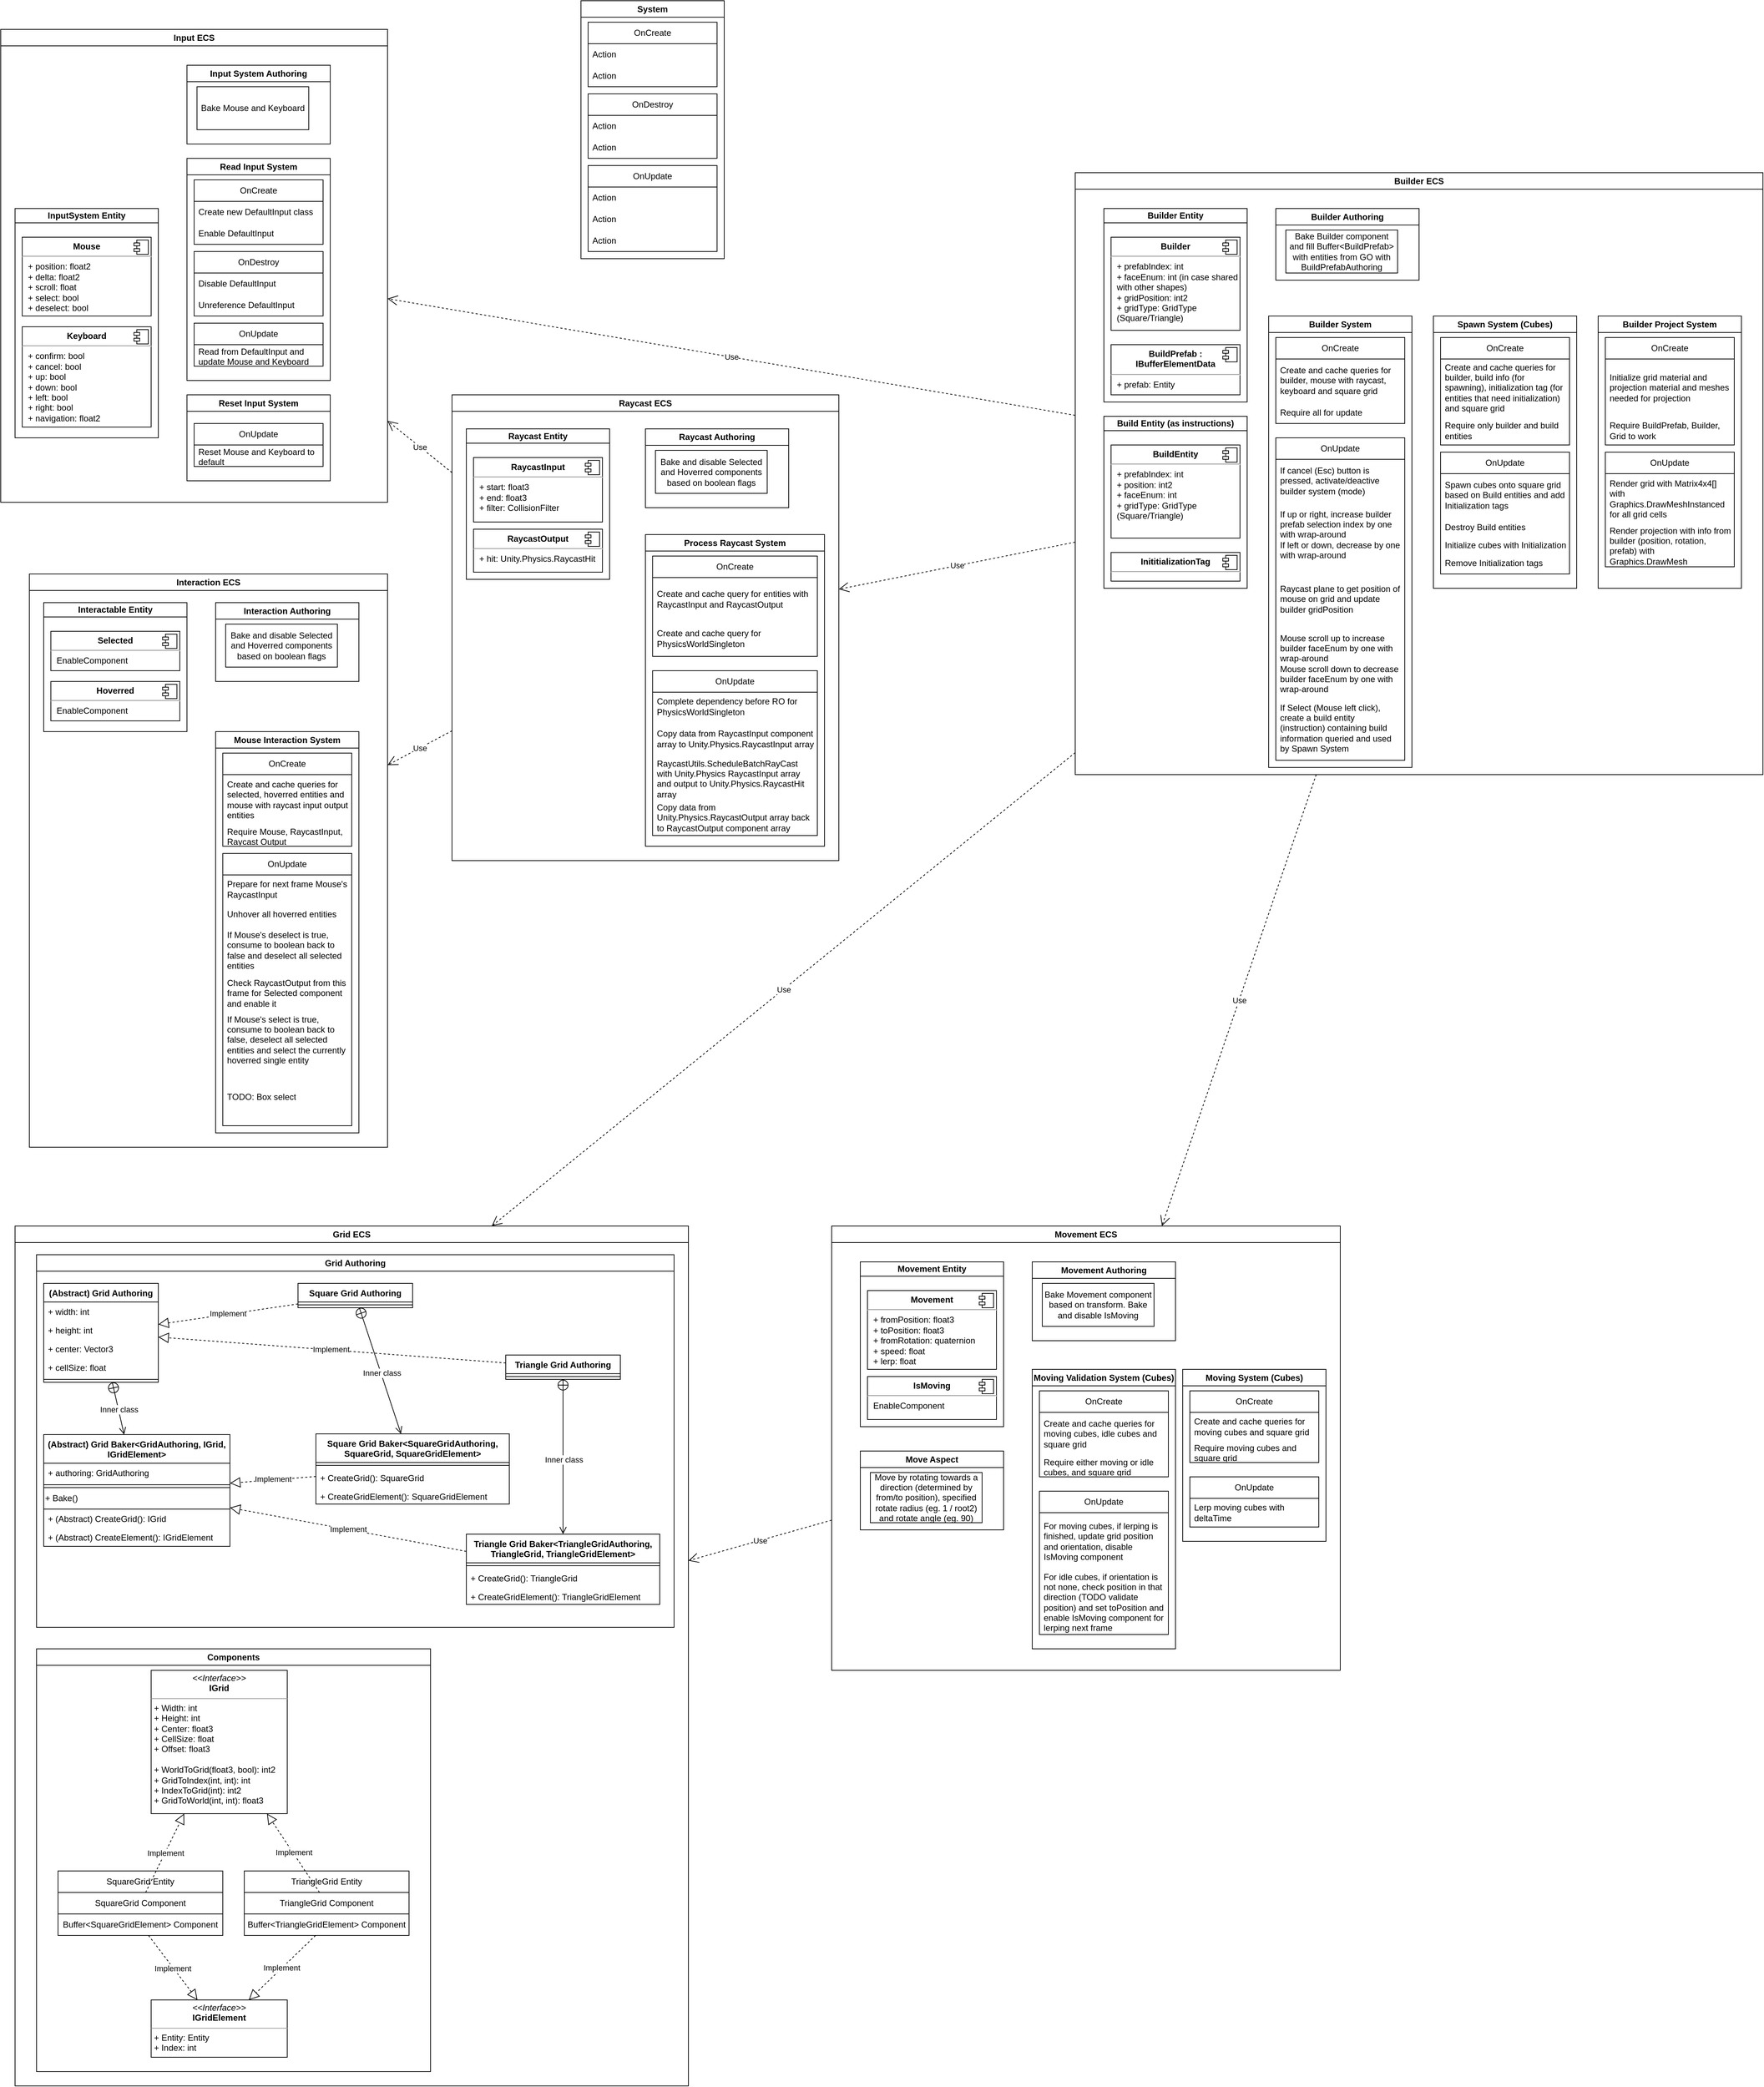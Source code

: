 <mxfile version="22.1.16" type="device">
  <diagram id="C5RBs43oDa-KdzZeNtuy" name="Page-1">
    <mxGraphModel dx="2229" dy="1549" grid="1" gridSize="10" guides="1" tooltips="1" connect="1" arrows="1" fold="1" page="1" pageScale="1" pageWidth="827" pageHeight="1169" math="0" shadow="0">
      <root>
        <mxCell id="WIyWlLk6GJQsqaUBKTNV-0" />
        <mxCell id="WIyWlLk6GJQsqaUBKTNV-1" parent="WIyWlLk6GJQsqaUBKTNV-0" />
        <mxCell id="x0R6FGJwcZ99LchFnE9a-0" value="Input ECS" style="swimlane;whiteSpace=wrap;html=1;" parent="WIyWlLk6GJQsqaUBKTNV-1" vertex="1">
          <mxGeometry x="50" y="70" width="540" height="660" as="geometry">
            <mxRectangle x="250" y="120" width="120" height="30" as="alternateBounds" />
          </mxGeometry>
        </mxCell>
        <mxCell id="x0R6FGJwcZ99LchFnE9a-8" value="InputSystem Entity" style="swimlane;whiteSpace=wrap;html=1;startSize=20;" parent="x0R6FGJwcZ99LchFnE9a-0" vertex="1">
          <mxGeometry x="20" y="250" width="200" height="320" as="geometry" />
        </mxCell>
        <mxCell id="x0R6FGJwcZ99LchFnE9a-2" value="&lt;p style=&quot;margin:0px;margin-top:6px;text-align:center;&quot;&gt;&lt;b&gt;Mouse&lt;/b&gt;&lt;/p&gt;&lt;hr&gt;&lt;p style=&quot;margin:0px;margin-left:8px;&quot;&gt;+ position: float2&lt;/p&gt;&lt;p style=&quot;margin:0px;margin-left:8px;&quot;&gt;+ delta: float2&lt;br&gt;&lt;/p&gt;&lt;p style=&quot;margin:0px;margin-left:8px;&quot;&gt;+ scroll: float&lt;br&gt;&lt;/p&gt;&lt;p style=&quot;margin:0px;margin-left:8px;&quot;&gt;+ select: bool&lt;br&gt;&lt;/p&gt;&lt;p style=&quot;margin:0px;margin-left:8px;&quot;&gt;+ deselect: bool&lt;/p&gt;" style="align=left;overflow=fill;html=1;dropTarget=0;whiteSpace=wrap;" parent="x0R6FGJwcZ99LchFnE9a-8" vertex="1">
          <mxGeometry x="10" y="40" width="180" height="110" as="geometry" />
        </mxCell>
        <mxCell id="x0R6FGJwcZ99LchFnE9a-3" value="" style="shape=component;jettyWidth=8;jettyHeight=4;" parent="x0R6FGJwcZ99LchFnE9a-2" vertex="1">
          <mxGeometry x="1" width="20" height="20" relative="1" as="geometry">
            <mxPoint x="-24" y="4" as="offset" />
          </mxGeometry>
        </mxCell>
        <mxCell id="x0R6FGJwcZ99LchFnE9a-4" value="&lt;p style=&quot;margin:0px;margin-top:6px;text-align:center;&quot;&gt;&lt;b&gt;Keyboard&lt;/b&gt;&lt;/p&gt;&lt;hr&gt;&lt;p style=&quot;margin: 0px 0px 0px 8px;&quot;&gt;+ confirm: bool&lt;br&gt;&lt;/p&gt;&lt;p style=&quot;margin: 0px 0px 0px 8px;&quot;&gt;+ cancel: bool&lt;/p&gt;&lt;p style=&quot;margin: 0px 0px 0px 8px;&quot;&gt;+ up: bool&lt;br&gt;&lt;/p&gt;&lt;p style=&quot;margin: 0px 0px 0px 8px;&quot;&gt;+ down: bool&lt;/p&gt;&lt;p style=&quot;margin: 0px 0px 0px 8px;&quot;&gt;+ left: bool&lt;br&gt;&lt;/p&gt;&lt;p style=&quot;margin: 0px 0px 0px 8px;&quot;&gt;+ right: bool&lt;/p&gt;&lt;p style=&quot;margin: 0px 0px 0px 8px;&quot;&gt;+ navigation: float2&lt;/p&gt;" style="align=left;overflow=fill;html=1;dropTarget=0;whiteSpace=wrap;" parent="x0R6FGJwcZ99LchFnE9a-8" vertex="1">
          <mxGeometry x="10" y="165" width="180" height="140" as="geometry" />
        </mxCell>
        <mxCell id="x0R6FGJwcZ99LchFnE9a-5" value="" style="shape=component;jettyWidth=8;jettyHeight=4;" parent="x0R6FGJwcZ99LchFnE9a-4" vertex="1">
          <mxGeometry x="1" width="20" height="20" relative="1" as="geometry">
            <mxPoint x="-24" y="4" as="offset" />
          </mxGeometry>
        </mxCell>
        <mxCell id="x0R6FGJwcZ99LchFnE9a-9" value="Input System Authoring" style="swimlane;whiteSpace=wrap;html=1;" parent="x0R6FGJwcZ99LchFnE9a-0" vertex="1">
          <mxGeometry x="260" y="50" width="200" height="110" as="geometry" />
        </mxCell>
        <mxCell id="x0R6FGJwcZ99LchFnE9a-46" value="Bake Mouse and Keyboard" style="rounded=0;whiteSpace=wrap;html=1;" parent="x0R6FGJwcZ99LchFnE9a-9" vertex="1">
          <mxGeometry x="14" y="30" width="156" height="60" as="geometry" />
        </mxCell>
        <mxCell id="x0R6FGJwcZ99LchFnE9a-10" value="Read Input System" style="swimlane;whiteSpace=wrap;html=1;" parent="x0R6FGJwcZ99LchFnE9a-0" vertex="1">
          <mxGeometry x="260" y="180" width="200" height="310" as="geometry">
            <mxRectangle x="260" y="300" width="150" height="30" as="alternateBounds" />
          </mxGeometry>
        </mxCell>
        <mxCell id="x0R6FGJwcZ99LchFnE9a-12" value="OnCreate" style="swimlane;fontStyle=0;childLayout=stackLayout;horizontal=1;startSize=30;horizontalStack=0;resizeParent=1;resizeParentMax=0;resizeLast=0;collapsible=1;marginBottom=0;whiteSpace=wrap;html=1;" parent="x0R6FGJwcZ99LchFnE9a-10" vertex="1">
          <mxGeometry x="10" y="30" width="180" height="90" as="geometry" />
        </mxCell>
        <mxCell id="x0R6FGJwcZ99LchFnE9a-13" value="Create new DefaultInput class" style="text;strokeColor=none;fillColor=none;align=left;verticalAlign=middle;spacingLeft=4;spacingRight=4;overflow=hidden;points=[[0,0.5],[1,0.5]];portConstraint=eastwest;rotatable=0;whiteSpace=wrap;html=1;" parent="x0R6FGJwcZ99LchFnE9a-12" vertex="1">
          <mxGeometry y="30" width="180" height="30" as="geometry" />
        </mxCell>
        <mxCell id="x0R6FGJwcZ99LchFnE9a-42" value="Enable DefaultInput" style="text;strokeColor=none;fillColor=none;align=left;verticalAlign=middle;spacingLeft=4;spacingRight=4;overflow=hidden;points=[[0,0.5],[1,0.5]];portConstraint=eastwest;rotatable=0;whiteSpace=wrap;html=1;" parent="x0R6FGJwcZ99LchFnE9a-12" vertex="1">
          <mxGeometry y="60" width="180" height="30" as="geometry" />
        </mxCell>
        <mxCell id="x0R6FGJwcZ99LchFnE9a-16" value="OnDestroy" style="swimlane;fontStyle=0;childLayout=stackLayout;horizontal=1;startSize=30;horizontalStack=0;resizeParent=1;resizeParentMax=0;resizeLast=0;collapsible=1;marginBottom=0;whiteSpace=wrap;html=1;" parent="x0R6FGJwcZ99LchFnE9a-10" vertex="1">
          <mxGeometry x="10" y="130" width="180" height="90" as="geometry" />
        </mxCell>
        <mxCell id="x0R6FGJwcZ99LchFnE9a-17" value="Disable DefaultInput" style="text;strokeColor=none;fillColor=none;align=left;verticalAlign=middle;spacingLeft=4;spacingRight=4;overflow=hidden;points=[[0,0.5],[1,0.5]];portConstraint=eastwest;rotatable=0;whiteSpace=wrap;html=1;" parent="x0R6FGJwcZ99LchFnE9a-16" vertex="1">
          <mxGeometry y="30" width="180" height="30" as="geometry" />
        </mxCell>
        <mxCell id="x0R6FGJwcZ99LchFnE9a-44" value="Unreference DefaultInput" style="text;strokeColor=none;fillColor=none;align=left;verticalAlign=middle;spacingLeft=4;spacingRight=4;overflow=hidden;points=[[0,0.5],[1,0.5]];portConstraint=eastwest;rotatable=0;whiteSpace=wrap;html=1;" parent="x0R6FGJwcZ99LchFnE9a-16" vertex="1">
          <mxGeometry y="60" width="180" height="30" as="geometry" />
        </mxCell>
        <mxCell id="x0R6FGJwcZ99LchFnE9a-20" value="OnUpdate" style="swimlane;fontStyle=0;childLayout=stackLayout;horizontal=1;startSize=30;horizontalStack=0;resizeParent=1;resizeParentMax=0;resizeLast=0;collapsible=1;marginBottom=0;whiteSpace=wrap;html=1;" parent="x0R6FGJwcZ99LchFnE9a-10" vertex="1">
          <mxGeometry x="10" y="230" width="180" height="60" as="geometry" />
        </mxCell>
        <mxCell id="x0R6FGJwcZ99LchFnE9a-22" value="Read from DefaultInput and update Mouse and Keyboard" style="text;strokeColor=none;fillColor=none;align=left;verticalAlign=middle;spacingLeft=4;spacingRight=4;overflow=hidden;points=[[0,0.5],[1,0.5]];portConstraint=eastwest;rotatable=0;whiteSpace=wrap;html=1;" parent="x0R6FGJwcZ99LchFnE9a-20" vertex="1">
          <mxGeometry y="30" width="180" height="30" as="geometry" />
        </mxCell>
        <mxCell id="pSEBk5ECcO7ClqmV0BmE-11" value="Reset Input System" style="swimlane;whiteSpace=wrap;html=1;" parent="x0R6FGJwcZ99LchFnE9a-0" vertex="1">
          <mxGeometry x="260" y="510" width="200" height="120" as="geometry">
            <mxRectangle x="260" y="300" width="150" height="30" as="alternateBounds" />
          </mxGeometry>
        </mxCell>
        <mxCell id="pSEBk5ECcO7ClqmV0BmE-18" value="OnUpdate" style="swimlane;fontStyle=0;childLayout=stackLayout;horizontal=1;startSize=30;horizontalStack=0;resizeParent=1;resizeParentMax=0;resizeLast=0;collapsible=1;marginBottom=0;whiteSpace=wrap;html=1;" parent="pSEBk5ECcO7ClqmV0BmE-11" vertex="1">
          <mxGeometry x="10" y="40" width="180" height="60" as="geometry" />
        </mxCell>
        <mxCell id="pSEBk5ECcO7ClqmV0BmE-19" value="Reset Mouse and Keyboard to default" style="text;strokeColor=none;fillColor=none;align=left;verticalAlign=middle;spacingLeft=4;spacingRight=4;overflow=hidden;points=[[0,0.5],[1,0.5]];portConstraint=eastwest;rotatable=0;whiteSpace=wrap;html=1;" parent="pSEBk5ECcO7ClqmV0BmE-18" vertex="1">
          <mxGeometry y="30" width="180" height="30" as="geometry" />
        </mxCell>
        <mxCell id="x0R6FGJwcZ99LchFnE9a-23" value="System" style="swimlane;whiteSpace=wrap;html=1;" parent="WIyWlLk6GJQsqaUBKTNV-1" vertex="1">
          <mxGeometry x="860" y="30" width="200" height="360" as="geometry">
            <mxRectangle x="260" y="300" width="150" height="30" as="alternateBounds" />
          </mxGeometry>
        </mxCell>
        <mxCell id="x0R6FGJwcZ99LchFnE9a-24" value="OnCreate" style="swimlane;fontStyle=0;childLayout=stackLayout;horizontal=1;startSize=30;horizontalStack=0;resizeParent=1;resizeParentMax=0;resizeLast=0;collapsible=1;marginBottom=0;whiteSpace=wrap;html=1;" parent="x0R6FGJwcZ99LchFnE9a-23" vertex="1">
          <mxGeometry x="10" y="30" width="180" height="90" as="geometry" />
        </mxCell>
        <mxCell id="x0R6FGJwcZ99LchFnE9a-32" value="Action" style="text;strokeColor=none;fillColor=none;align=left;verticalAlign=middle;spacingLeft=4;spacingRight=4;overflow=hidden;points=[[0,0.5],[1,0.5]];portConstraint=eastwest;rotatable=0;whiteSpace=wrap;html=1;" parent="x0R6FGJwcZ99LchFnE9a-24" vertex="1">
          <mxGeometry y="30" width="180" height="30" as="geometry" />
        </mxCell>
        <mxCell id="x0R6FGJwcZ99LchFnE9a-33" value="Action" style="text;strokeColor=none;fillColor=none;align=left;verticalAlign=middle;spacingLeft=4;spacingRight=4;overflow=hidden;points=[[0,0.5],[1,0.5]];portConstraint=eastwest;rotatable=0;whiteSpace=wrap;html=1;" parent="x0R6FGJwcZ99LchFnE9a-24" vertex="1">
          <mxGeometry y="60" width="180" height="30" as="geometry" />
        </mxCell>
        <mxCell id="x0R6FGJwcZ99LchFnE9a-34" value="OnDestroy" style="swimlane;fontStyle=0;childLayout=stackLayout;horizontal=1;startSize=30;horizontalStack=0;resizeParent=1;resizeParentMax=0;resizeLast=0;collapsible=1;marginBottom=0;whiteSpace=wrap;html=1;" parent="x0R6FGJwcZ99LchFnE9a-23" vertex="1">
          <mxGeometry x="10" y="130" width="180" height="90" as="geometry" />
        </mxCell>
        <mxCell id="x0R6FGJwcZ99LchFnE9a-35" value="Action" style="text;strokeColor=none;fillColor=none;align=left;verticalAlign=middle;spacingLeft=4;spacingRight=4;overflow=hidden;points=[[0,0.5],[1,0.5]];portConstraint=eastwest;rotatable=0;whiteSpace=wrap;html=1;" parent="x0R6FGJwcZ99LchFnE9a-34" vertex="1">
          <mxGeometry y="30" width="180" height="30" as="geometry" />
        </mxCell>
        <mxCell id="x0R6FGJwcZ99LchFnE9a-36" value="Action" style="text;strokeColor=none;fillColor=none;align=left;verticalAlign=middle;spacingLeft=4;spacingRight=4;overflow=hidden;points=[[0,0.5],[1,0.5]];portConstraint=eastwest;rotatable=0;whiteSpace=wrap;html=1;" parent="x0R6FGJwcZ99LchFnE9a-34" vertex="1">
          <mxGeometry y="60" width="180" height="30" as="geometry" />
        </mxCell>
        <mxCell id="x0R6FGJwcZ99LchFnE9a-38" value="OnUpdate" style="swimlane;fontStyle=0;childLayout=stackLayout;horizontal=1;startSize=30;horizontalStack=0;resizeParent=1;resizeParentMax=0;resizeLast=0;collapsible=1;marginBottom=0;whiteSpace=wrap;html=1;" parent="x0R6FGJwcZ99LchFnE9a-23" vertex="1">
          <mxGeometry x="10" y="230" width="180" height="120" as="geometry" />
        </mxCell>
        <mxCell id="x0R6FGJwcZ99LchFnE9a-39" value="Action" style="text;strokeColor=none;fillColor=none;align=left;verticalAlign=middle;spacingLeft=4;spacingRight=4;overflow=hidden;points=[[0,0.5],[1,0.5]];portConstraint=eastwest;rotatable=0;whiteSpace=wrap;html=1;" parent="x0R6FGJwcZ99LchFnE9a-38" vertex="1">
          <mxGeometry y="30" width="180" height="30" as="geometry" />
        </mxCell>
        <mxCell id="x0R6FGJwcZ99LchFnE9a-40" value="Action" style="text;strokeColor=none;fillColor=none;align=left;verticalAlign=middle;spacingLeft=4;spacingRight=4;overflow=hidden;points=[[0,0.5],[1,0.5]];portConstraint=eastwest;rotatable=0;whiteSpace=wrap;html=1;" parent="x0R6FGJwcZ99LchFnE9a-38" vertex="1">
          <mxGeometry y="60" width="180" height="30" as="geometry" />
        </mxCell>
        <mxCell id="x0R6FGJwcZ99LchFnE9a-41" value="Action" style="text;strokeColor=none;fillColor=none;align=left;verticalAlign=middle;spacingLeft=4;spacingRight=4;overflow=hidden;points=[[0,0.5],[1,0.5]];portConstraint=eastwest;rotatable=0;whiteSpace=wrap;html=1;" parent="x0R6FGJwcZ99LchFnE9a-38" vertex="1">
          <mxGeometry y="90" width="180" height="30" as="geometry" />
        </mxCell>
        <mxCell id="pSEBk5ECcO7ClqmV0BmE-63" value="Raycast ECS" style="swimlane;whiteSpace=wrap;html=1;startSize=23;" parent="WIyWlLk6GJQsqaUBKTNV-1" vertex="1">
          <mxGeometry x="680" y="580" width="540" height="650" as="geometry" />
        </mxCell>
        <mxCell id="pSEBk5ECcO7ClqmV0BmE-42" value="Raycast Entity" style="swimlane;whiteSpace=wrap;html=1;startSize=20;" parent="pSEBk5ECcO7ClqmV0BmE-63" vertex="1">
          <mxGeometry x="20" y="47.5" width="200" height="210" as="geometry" />
        </mxCell>
        <mxCell id="pSEBk5ECcO7ClqmV0BmE-43" value="&lt;p style=&quot;margin:0px;margin-top:6px;text-align:center;&quot;&gt;&lt;b&gt;RaycastOutput&lt;/b&gt;&lt;/p&gt;&lt;hr&gt;&lt;p style=&quot;margin: 0px 0px 0px 8px;&quot;&gt;+ hit: Unity.Physics.RaycastHit&lt;/p&gt;" style="align=left;overflow=fill;html=1;dropTarget=0;whiteSpace=wrap;" parent="pSEBk5ECcO7ClqmV0BmE-42" vertex="1">
          <mxGeometry x="10" y="140" width="180" height="60" as="geometry" />
        </mxCell>
        <mxCell id="pSEBk5ECcO7ClqmV0BmE-44" value="" style="shape=component;jettyWidth=8;jettyHeight=4;" parent="pSEBk5ECcO7ClqmV0BmE-43" vertex="1">
          <mxGeometry x="1" width="20" height="20" relative="1" as="geometry">
            <mxPoint x="-24" y="4" as="offset" />
          </mxGeometry>
        </mxCell>
        <mxCell id="pSEBk5ECcO7ClqmV0BmE-45" value="&lt;p style=&quot;margin:0px;margin-top:6px;text-align:center;&quot;&gt;&lt;b&gt;RaycastInput&lt;/b&gt;&lt;/p&gt;&lt;hr&gt;&lt;p style=&quot;margin: 0px 0px 0px 8px;&quot;&gt;+ start: float3&lt;br&gt;&lt;/p&gt;&lt;p style=&quot;margin: 0px 0px 0px 8px;&quot;&gt;+ end: float3&lt;/p&gt;&lt;p style=&quot;margin: 0px 0px 0px 8px;&quot;&gt;+ filter: CollisionFilter&lt;/p&gt;" style="align=left;overflow=fill;html=1;dropTarget=0;whiteSpace=wrap;" parent="pSEBk5ECcO7ClqmV0BmE-42" vertex="1">
          <mxGeometry x="10" y="40" width="180" height="90" as="geometry" />
        </mxCell>
        <mxCell id="pSEBk5ECcO7ClqmV0BmE-46" value="" style="shape=component;jettyWidth=8;jettyHeight=4;" parent="pSEBk5ECcO7ClqmV0BmE-45" vertex="1">
          <mxGeometry x="1" width="20" height="20" relative="1" as="geometry">
            <mxPoint x="-24" y="4" as="offset" />
          </mxGeometry>
        </mxCell>
        <mxCell id="pSEBk5ECcO7ClqmV0BmE-47" value="Raycast Authoring" style="swimlane;whiteSpace=wrap;html=1;" parent="pSEBk5ECcO7ClqmV0BmE-63" vertex="1">
          <mxGeometry x="270" y="47.5" width="200" height="110" as="geometry" />
        </mxCell>
        <mxCell id="pSEBk5ECcO7ClqmV0BmE-48" value="Bake and disable Selected and Hoverred components based on boolean flags" style="rounded=0;whiteSpace=wrap;html=1;" parent="pSEBk5ECcO7ClqmV0BmE-47" vertex="1">
          <mxGeometry x="14" y="30" width="156" height="60" as="geometry" />
        </mxCell>
        <mxCell id="pSEBk5ECcO7ClqmV0BmE-52" value="Process Raycast System" style="swimlane;whiteSpace=wrap;html=1;" parent="pSEBk5ECcO7ClqmV0BmE-63" vertex="1">
          <mxGeometry x="270" y="195" width="250" height="435" as="geometry">
            <mxRectangle x="260" y="300" width="150" height="30" as="alternateBounds" />
          </mxGeometry>
        </mxCell>
        <mxCell id="pSEBk5ECcO7ClqmV0BmE-53" value="OnCreate" style="swimlane;fontStyle=0;childLayout=stackLayout;horizontal=1;startSize=30;horizontalStack=0;resizeParent=1;resizeParentMax=0;resizeLast=0;collapsible=1;marginBottom=0;whiteSpace=wrap;html=1;" parent="pSEBk5ECcO7ClqmV0BmE-52" vertex="1">
          <mxGeometry x="10" y="30" width="230" height="140" as="geometry" />
        </mxCell>
        <mxCell id="pSEBk5ECcO7ClqmV0BmE-54" value="Create and cache query for entities with RaycastInput and RaycastOutput" style="text;strokeColor=none;fillColor=none;align=left;verticalAlign=middle;spacingLeft=4;spacingRight=4;overflow=hidden;points=[[0,0.5],[1,0.5]];portConstraint=eastwest;rotatable=0;whiteSpace=wrap;html=1;" parent="pSEBk5ECcO7ClqmV0BmE-53" vertex="1">
          <mxGeometry y="30" width="230" height="60" as="geometry" />
        </mxCell>
        <mxCell id="pSEBk5ECcO7ClqmV0BmE-55" value="Create and cache query for PhysicsWorldSingleton" style="text;strokeColor=none;fillColor=none;align=left;verticalAlign=middle;spacingLeft=4;spacingRight=4;overflow=hidden;points=[[0,0.5],[1,0.5]];portConstraint=eastwest;rotatable=0;whiteSpace=wrap;html=1;" parent="pSEBk5ECcO7ClqmV0BmE-53" vertex="1">
          <mxGeometry y="90" width="230" height="50" as="geometry" />
        </mxCell>
        <mxCell id="pSEBk5ECcO7ClqmV0BmE-59" value="OnUpdate" style="swimlane;fontStyle=0;childLayout=stackLayout;horizontal=1;startSize=30;horizontalStack=0;resizeParent=1;resizeParentMax=0;resizeLast=0;collapsible=1;marginBottom=0;whiteSpace=wrap;html=1;" parent="pSEBk5ECcO7ClqmV0BmE-52" vertex="1">
          <mxGeometry x="10" y="190" width="230" height="230" as="geometry" />
        </mxCell>
        <mxCell id="pSEBk5ECcO7ClqmV0BmE-60" value="Complete dependency before RO for PhysicsWorldSingleton" style="text;strokeColor=none;fillColor=none;align=left;verticalAlign=middle;spacingLeft=4;spacingRight=4;overflow=hidden;points=[[0,0.5],[1,0.5]];portConstraint=eastwest;rotatable=0;whiteSpace=wrap;html=1;" parent="pSEBk5ECcO7ClqmV0BmE-59" vertex="1">
          <mxGeometry y="30" width="230" height="40" as="geometry" />
        </mxCell>
        <mxCell id="pSEBk5ECcO7ClqmV0BmE-61" value="Copy data from RaycastInput component array to Unity.Physics.RaycastInput array" style="text;strokeColor=none;fillColor=none;align=left;verticalAlign=middle;spacingLeft=4;spacingRight=4;overflow=hidden;points=[[0,0.5],[1,0.5]];portConstraint=eastwest;rotatable=0;whiteSpace=wrap;html=1;" parent="pSEBk5ECcO7ClqmV0BmE-59" vertex="1">
          <mxGeometry y="70" width="230" height="50" as="geometry" />
        </mxCell>
        <mxCell id="pSEBk5ECcO7ClqmV0BmE-62" value="RaycastUtils.ScheduleBatchRayCast with Unity.Physics RaycastInput array and output to Unity.Physics.RaycastHit array" style="text;strokeColor=none;fillColor=none;align=left;verticalAlign=middle;spacingLeft=4;spacingRight=4;overflow=hidden;points=[[0,0.5],[1,0.5]];portConstraint=eastwest;rotatable=0;whiteSpace=wrap;html=1;" parent="pSEBk5ECcO7ClqmV0BmE-59" vertex="1">
          <mxGeometry y="120" width="230" height="60" as="geometry" />
        </mxCell>
        <mxCell id="pSEBk5ECcO7ClqmV0BmE-83" value="Copy data from Unity.Physics.RaycastOutput array back to RaycastOutput component array" style="text;strokeColor=none;fillColor=none;align=left;verticalAlign=middle;spacingLeft=4;spacingRight=4;overflow=hidden;points=[[0,0.5],[1,0.5]];portConstraint=eastwest;rotatable=0;whiteSpace=wrap;html=1;" parent="pSEBk5ECcO7ClqmV0BmE-59" vertex="1">
          <mxGeometry y="180" width="230" height="50" as="geometry" />
        </mxCell>
        <mxCell id="pSEBk5ECcO7ClqmV0BmE-64" value="Interaction ECS" style="swimlane;whiteSpace=wrap;html=1;" parent="WIyWlLk6GJQsqaUBKTNV-1" vertex="1">
          <mxGeometry x="90" y="830" width="500" height="800" as="geometry" />
        </mxCell>
        <mxCell id="pSEBk5ECcO7ClqmV0BmE-22" value="Interactable Entity" style="swimlane;whiteSpace=wrap;html=1;startSize=20;" parent="pSEBk5ECcO7ClqmV0BmE-64" vertex="1">
          <mxGeometry x="20" y="40" width="200" height="180" as="geometry" />
        </mxCell>
        <mxCell id="pSEBk5ECcO7ClqmV0BmE-25" value="&lt;p style=&quot;margin:0px;margin-top:6px;text-align:center;&quot;&gt;&lt;b&gt;Hoverred&lt;/b&gt;&lt;/p&gt;&lt;hr&gt;&lt;p style=&quot;margin: 0px 0px 0px 8px;&quot;&gt;EnableComponent&lt;/p&gt;" style="align=left;overflow=fill;html=1;dropTarget=0;whiteSpace=wrap;" parent="pSEBk5ECcO7ClqmV0BmE-22" vertex="1">
          <mxGeometry x="10" y="110" width="180" height="55" as="geometry" />
        </mxCell>
        <mxCell id="pSEBk5ECcO7ClqmV0BmE-26" value="" style="shape=component;jettyWidth=8;jettyHeight=4;" parent="pSEBk5ECcO7ClqmV0BmE-25" vertex="1">
          <mxGeometry x="1" width="20" height="20" relative="1" as="geometry">
            <mxPoint x="-24" y="4" as="offset" />
          </mxGeometry>
        </mxCell>
        <mxCell id="pSEBk5ECcO7ClqmV0BmE-27" value="&lt;p style=&quot;margin:0px;margin-top:6px;text-align:center;&quot;&gt;&lt;b&gt;Selected&lt;/b&gt;&lt;/p&gt;&lt;hr&gt;&lt;p style=&quot;margin: 0px 0px 0px 8px;&quot;&gt;EnableComponent&lt;/p&gt;" style="align=left;overflow=fill;html=1;dropTarget=0;whiteSpace=wrap;" parent="pSEBk5ECcO7ClqmV0BmE-22" vertex="1">
          <mxGeometry x="10" y="40" width="180" height="55" as="geometry" />
        </mxCell>
        <mxCell id="pSEBk5ECcO7ClqmV0BmE-28" value="" style="shape=component;jettyWidth=8;jettyHeight=4;" parent="pSEBk5ECcO7ClqmV0BmE-27" vertex="1">
          <mxGeometry x="1" width="20" height="20" relative="1" as="geometry">
            <mxPoint x="-24" y="4" as="offset" />
          </mxGeometry>
        </mxCell>
        <mxCell id="pSEBk5ECcO7ClqmV0BmE-29" value="Interaction Authoring" style="swimlane;whiteSpace=wrap;html=1;" parent="pSEBk5ECcO7ClqmV0BmE-64" vertex="1">
          <mxGeometry x="260" y="40" width="200" height="110" as="geometry" />
        </mxCell>
        <mxCell id="pSEBk5ECcO7ClqmV0BmE-30" value="Bake and disable Selected and Hoverred components based on boolean flags" style="rounded=0;whiteSpace=wrap;html=1;" parent="pSEBk5ECcO7ClqmV0BmE-29" vertex="1">
          <mxGeometry x="14" y="30" width="156" height="60" as="geometry" />
        </mxCell>
        <mxCell id="pSEBk5ECcO7ClqmV0BmE-31" value="Mouse Interaction System" style="swimlane;whiteSpace=wrap;html=1;" parent="pSEBk5ECcO7ClqmV0BmE-64" vertex="1">
          <mxGeometry x="260" y="220" width="200" height="560" as="geometry">
            <mxRectangle x="260" y="300" width="150" height="30" as="alternateBounds" />
          </mxGeometry>
        </mxCell>
        <mxCell id="pSEBk5ECcO7ClqmV0BmE-32" value="OnCreate" style="swimlane;fontStyle=0;childLayout=stackLayout;horizontal=1;startSize=30;horizontalStack=0;resizeParent=1;resizeParentMax=0;resizeLast=0;collapsible=1;marginBottom=0;whiteSpace=wrap;html=1;" parent="pSEBk5ECcO7ClqmV0BmE-31" vertex="1">
          <mxGeometry x="10" y="30" width="180" height="130" as="geometry" />
        </mxCell>
        <mxCell id="pSEBk5ECcO7ClqmV0BmE-33" value="Create and cache queries for selected, hoverred entities and mouse with raycast input output entities" style="text;strokeColor=none;fillColor=none;align=left;verticalAlign=middle;spacingLeft=4;spacingRight=4;overflow=hidden;points=[[0,0.5],[1,0.5]];portConstraint=eastwest;rotatable=0;whiteSpace=wrap;html=1;" parent="pSEBk5ECcO7ClqmV0BmE-32" vertex="1">
          <mxGeometry y="30" width="180" height="70" as="geometry" />
        </mxCell>
        <mxCell id="pSEBk5ECcO7ClqmV0BmE-34" value="Require Mouse, RaycastInput, Raycast Output" style="text;strokeColor=none;fillColor=none;align=left;verticalAlign=middle;spacingLeft=4;spacingRight=4;overflow=hidden;points=[[0,0.5],[1,0.5]];portConstraint=eastwest;rotatable=0;whiteSpace=wrap;html=1;" parent="pSEBk5ECcO7ClqmV0BmE-32" vertex="1">
          <mxGeometry y="100" width="180" height="30" as="geometry" />
        </mxCell>
        <mxCell id="pSEBk5ECcO7ClqmV0BmE-38" value="OnUpdate" style="swimlane;fontStyle=0;childLayout=stackLayout;horizontal=1;startSize=30;horizontalStack=0;resizeParent=1;resizeParentMax=0;resizeLast=0;collapsible=1;marginBottom=0;whiteSpace=wrap;html=1;" parent="pSEBk5ECcO7ClqmV0BmE-31" vertex="1">
          <mxGeometry x="10" y="170" width="180" height="380" as="geometry" />
        </mxCell>
        <mxCell id="pSEBk5ECcO7ClqmV0BmE-39" value="Prepare for next frame Mouse&#39;s RaycastInput" style="text;strokeColor=none;fillColor=none;align=left;verticalAlign=middle;spacingLeft=4;spacingRight=4;overflow=hidden;points=[[0,0.5],[1,0.5]];portConstraint=eastwest;rotatable=0;whiteSpace=wrap;html=1;" parent="pSEBk5ECcO7ClqmV0BmE-38" vertex="1">
          <mxGeometry y="30" width="180" height="40" as="geometry" />
        </mxCell>
        <mxCell id="pSEBk5ECcO7ClqmV0BmE-40" value="Unhover all hoverred entities" style="text;strokeColor=none;fillColor=none;align=left;verticalAlign=middle;spacingLeft=4;spacingRight=4;overflow=hidden;points=[[0,0.5],[1,0.5]];portConstraint=eastwest;rotatable=0;whiteSpace=wrap;html=1;" parent="pSEBk5ECcO7ClqmV0BmE-38" vertex="1">
          <mxGeometry y="70" width="180" height="30" as="geometry" />
        </mxCell>
        <mxCell id="pSEBk5ECcO7ClqmV0BmE-41" value="If Mouse&#39;s deselect is true, consume to boolean back to false and deselect all selected entities" style="text;strokeColor=none;fillColor=none;align=left;verticalAlign=middle;spacingLeft=4;spacingRight=4;overflow=hidden;points=[[0,0.5],[1,0.5]];portConstraint=eastwest;rotatable=0;whiteSpace=wrap;html=1;" parent="pSEBk5ECcO7ClqmV0BmE-38" vertex="1">
          <mxGeometry y="100" width="180" height="70" as="geometry" />
        </mxCell>
        <mxCell id="pSEBk5ECcO7ClqmV0BmE-50" value="Check RaycastOutput from this frame for Selected component and enable it" style="text;strokeColor=none;fillColor=none;align=left;verticalAlign=middle;spacingLeft=4;spacingRight=4;overflow=hidden;points=[[0,0.5],[1,0.5]];portConstraint=eastwest;rotatable=0;whiteSpace=wrap;html=1;" parent="pSEBk5ECcO7ClqmV0BmE-38" vertex="1">
          <mxGeometry y="170" width="180" height="50" as="geometry" />
        </mxCell>
        <mxCell id="pSEBk5ECcO7ClqmV0BmE-49" value="If Mouse&#39;s select is true, consume to boolean back to false, deselect all selected entities and select the currently hoverred single entity" style="text;strokeColor=none;fillColor=none;align=left;verticalAlign=middle;spacingLeft=4;spacingRight=4;overflow=hidden;points=[[0,0.5],[1,0.5]];portConstraint=eastwest;rotatable=0;whiteSpace=wrap;html=1;" parent="pSEBk5ECcO7ClqmV0BmE-38" vertex="1">
          <mxGeometry y="220" width="180" height="80" as="geometry" />
        </mxCell>
        <mxCell id="pSEBk5ECcO7ClqmV0BmE-51" value="TODO: Box select" style="text;strokeColor=none;fillColor=none;align=left;verticalAlign=middle;spacingLeft=4;spacingRight=4;overflow=hidden;points=[[0,0.5],[1,0.5]];portConstraint=eastwest;rotatable=0;whiteSpace=wrap;html=1;" parent="pSEBk5ECcO7ClqmV0BmE-38" vertex="1">
          <mxGeometry y="300" width="180" height="80" as="geometry" />
        </mxCell>
        <mxCell id="pSEBk5ECcO7ClqmV0BmE-85" value="Use" style="endArrow=open;endSize=12;dashed=1;html=1;rounded=0;" parent="WIyWlLk6GJQsqaUBKTNV-1" source="pSEBk5ECcO7ClqmV0BmE-63" target="x0R6FGJwcZ99LchFnE9a-0" edge="1">
          <mxGeometry width="160" relative="1" as="geometry">
            <mxPoint x="490" y="740" as="sourcePoint" />
            <mxPoint x="650" y="740" as="targetPoint" />
          </mxGeometry>
        </mxCell>
        <mxCell id="pSEBk5ECcO7ClqmV0BmE-86" value="Use" style="endArrow=open;endSize=12;dashed=1;html=1;rounded=0;" parent="WIyWlLk6GJQsqaUBKTNV-1" source="pSEBk5ECcO7ClqmV0BmE-63" target="pSEBk5ECcO7ClqmV0BmE-64" edge="1">
          <mxGeometry width="160" relative="1" as="geometry">
            <mxPoint x="490" y="880" as="sourcePoint" />
            <mxPoint x="650" y="880" as="targetPoint" />
          </mxGeometry>
        </mxCell>
        <mxCell id="pSEBk5ECcO7ClqmV0BmE-87" value="Grid ECS" style="swimlane;whiteSpace=wrap;html=1;" parent="WIyWlLk6GJQsqaUBKTNV-1" vertex="1">
          <mxGeometry x="70" y="1740" width="940" height="1200" as="geometry">
            <mxRectangle x="250" y="120" width="120" height="30" as="alternateBounds" />
          </mxGeometry>
        </mxCell>
        <mxCell id="pSEBk5ECcO7ClqmV0BmE-93" value="Grid Authoring" style="swimlane;whiteSpace=wrap;html=1;startSize=23;" parent="pSEBk5ECcO7ClqmV0BmE-87" vertex="1">
          <mxGeometry x="30" y="40" width="890" height="520" as="geometry" />
        </mxCell>
        <mxCell id="pSEBk5ECcO7ClqmV0BmE-108" value="(Abstract) Grid Authoring" style="swimlane;fontStyle=1;align=center;verticalAlign=top;childLayout=stackLayout;horizontal=1;startSize=26;horizontalStack=0;resizeParent=1;resizeParentMax=0;resizeLast=0;collapsible=1;marginBottom=0;whiteSpace=wrap;html=1;" parent="pSEBk5ECcO7ClqmV0BmE-93" vertex="1">
          <mxGeometry x="10" y="40" width="160" height="138" as="geometry" />
        </mxCell>
        <mxCell id="pSEBk5ECcO7ClqmV0BmE-109" value="+ width: int" style="text;strokeColor=none;fillColor=none;align=left;verticalAlign=top;spacingLeft=4;spacingRight=4;overflow=hidden;rotatable=0;points=[[0,0.5],[1,0.5]];portConstraint=eastwest;whiteSpace=wrap;html=1;" parent="pSEBk5ECcO7ClqmV0BmE-108" vertex="1">
          <mxGeometry y="26" width="160" height="26" as="geometry" />
        </mxCell>
        <mxCell id="pSEBk5ECcO7ClqmV0BmE-112" value="+ height: int" style="text;strokeColor=none;fillColor=none;align=left;verticalAlign=top;spacingLeft=4;spacingRight=4;overflow=hidden;rotatable=0;points=[[0,0.5],[1,0.5]];portConstraint=eastwest;whiteSpace=wrap;html=1;" parent="pSEBk5ECcO7ClqmV0BmE-108" vertex="1">
          <mxGeometry y="52" width="160" height="26" as="geometry" />
        </mxCell>
        <mxCell id="pSEBk5ECcO7ClqmV0BmE-113" value="+ center: Vector3" style="text;strokeColor=none;fillColor=none;align=left;verticalAlign=top;spacingLeft=4;spacingRight=4;overflow=hidden;rotatable=0;points=[[0,0.5],[1,0.5]];portConstraint=eastwest;whiteSpace=wrap;html=1;" parent="pSEBk5ECcO7ClqmV0BmE-108" vertex="1">
          <mxGeometry y="78" width="160" height="26" as="geometry" />
        </mxCell>
        <mxCell id="pSEBk5ECcO7ClqmV0BmE-114" value="+ cellSize: float" style="text;strokeColor=none;fillColor=none;align=left;verticalAlign=top;spacingLeft=4;spacingRight=4;overflow=hidden;rotatable=0;points=[[0,0.5],[1,0.5]];portConstraint=eastwest;whiteSpace=wrap;html=1;" parent="pSEBk5ECcO7ClqmV0BmE-108" vertex="1">
          <mxGeometry y="104" width="160" height="26" as="geometry" />
        </mxCell>
        <mxCell id="pSEBk5ECcO7ClqmV0BmE-110" value="" style="line;strokeWidth=1;fillColor=none;align=left;verticalAlign=middle;spacingTop=-1;spacingLeft=3;spacingRight=3;rotatable=0;labelPosition=right;points=[];portConstraint=eastwest;strokeColor=inherit;" parent="pSEBk5ECcO7ClqmV0BmE-108" vertex="1">
          <mxGeometry y="130" width="160" height="8" as="geometry" />
        </mxCell>
        <mxCell id="pSEBk5ECcO7ClqmV0BmE-115" value="(Abstract) Grid Baker&amp;lt;GridAuthoring, IGrid, IGridElement&amp;gt;" style="swimlane;fontStyle=1;align=center;verticalAlign=top;childLayout=stackLayout;horizontal=1;startSize=40;horizontalStack=0;resizeParent=1;resizeParentMax=0;resizeLast=0;collapsible=1;marginBottom=0;whiteSpace=wrap;html=1;" parent="pSEBk5ECcO7ClqmV0BmE-93" vertex="1">
          <mxGeometry x="10" y="251" width="260" height="156" as="geometry" />
        </mxCell>
        <mxCell id="pSEBk5ECcO7ClqmV0BmE-116" value="+ authoring: GridAuthoring" style="text;strokeColor=none;fillColor=none;align=left;verticalAlign=top;spacingLeft=4;spacingRight=4;overflow=hidden;rotatable=0;points=[[0,0.5],[1,0.5]];portConstraint=eastwest;whiteSpace=wrap;html=1;" parent="pSEBk5ECcO7ClqmV0BmE-115" vertex="1">
          <mxGeometry y="40" width="260" height="26" as="geometry" />
        </mxCell>
        <mxCell id="pSEBk5ECcO7ClqmV0BmE-120" value="" style="line;strokeWidth=1;fillColor=none;align=left;verticalAlign=middle;spacingTop=-1;spacingLeft=3;spacingRight=3;rotatable=0;labelPosition=right;points=[];portConstraint=eastwest;strokeColor=inherit;" parent="pSEBk5ECcO7ClqmV0BmE-115" vertex="1">
          <mxGeometry y="66" width="260" height="8" as="geometry" />
        </mxCell>
        <mxCell id="pSEBk5ECcO7ClqmV0BmE-134" value="+ Bake()" style="swimlane;fontStyle=0;childLayout=stackLayout;horizontal=1;startSize=30;horizontalStack=0;resizeParent=1;resizeParentMax=0;resizeLast=0;collapsible=1;marginBottom=0;whiteSpace=wrap;html=1;align=left;" parent="pSEBk5ECcO7ClqmV0BmE-115" vertex="1" collapsed="1">
          <mxGeometry y="74" width="260" height="30" as="geometry">
            <mxRectangle y="74" width="260" height="180" as="alternateBounds" />
          </mxGeometry>
        </mxCell>
        <mxCell id="pSEBk5ECcO7ClqmV0BmE-135" value="Create IGrid component with CreateGrid()" style="text;strokeColor=none;fillColor=none;align=left;verticalAlign=middle;spacingLeft=4;spacingRight=4;overflow=hidden;points=[[0,0.5],[1,0.5]];portConstraint=eastwest;rotatable=0;whiteSpace=wrap;html=1;" parent="pSEBk5ECcO7ClqmV0BmE-134" vertex="1">
          <mxGeometry y="30" width="260" height="30" as="geometry" />
        </mxCell>
        <mxCell id="pSEBk5ECcO7ClqmV0BmE-136" value="AddComponent IGrid to entity" style="text;strokeColor=none;fillColor=none;align=left;verticalAlign=middle;spacingLeft=4;spacingRight=4;overflow=hidden;points=[[0,0.5],[1,0.5]];portConstraint=eastwest;rotatable=0;whiteSpace=wrap;html=1;" parent="pSEBk5ECcO7ClqmV0BmE-134" vertex="1">
          <mxGeometry y="60" width="260" height="30" as="geometry" />
        </mxCell>
        <mxCell id="pSEBk5ECcO7ClqmV0BmE-137" value="Create array of IGridElement with CreateElement() and nested for loops" style="text;strokeColor=none;fillColor=none;align=left;verticalAlign=middle;spacingLeft=4;spacingRight=4;overflow=hidden;points=[[0,0.5],[1,0.5]];portConstraint=eastwest;rotatable=0;whiteSpace=wrap;html=1;" parent="pSEBk5ECcO7ClqmV0BmE-134" vertex="1">
          <mxGeometry y="90" width="260" height="30" as="geometry" />
        </mxCell>
        <mxCell id="pSEBk5ECcO7ClqmV0BmE-138" value="AddBuffer&amp;lt;IGridElement&amp;gt; to entity" style="text;strokeColor=none;fillColor=none;align=left;verticalAlign=middle;spacingLeft=4;spacingRight=4;overflow=hidden;points=[[0,0.5],[1,0.5]];portConstraint=eastwest;rotatable=0;whiteSpace=wrap;html=1;" parent="pSEBk5ECcO7ClqmV0BmE-134" vertex="1">
          <mxGeometry y="120" width="260" height="30" as="geometry" />
        </mxCell>
        <mxCell id="pSEBk5ECcO7ClqmV0BmE-139" value="Add array of IGridElement to buffer" style="text;strokeColor=none;fillColor=none;align=left;verticalAlign=middle;spacingLeft=4;spacingRight=4;overflow=hidden;points=[[0,0.5],[1,0.5]];portConstraint=eastwest;rotatable=0;whiteSpace=wrap;html=1;" parent="pSEBk5ECcO7ClqmV0BmE-134" vertex="1">
          <mxGeometry y="150" width="260" height="30" as="geometry" />
        </mxCell>
        <mxCell id="pSEBk5ECcO7ClqmV0BmE-122" value="+ (Abstract)&amp;nbsp;CreateGrid(): IGrid" style="text;strokeColor=none;fillColor=none;align=left;verticalAlign=top;spacingLeft=4;spacingRight=4;overflow=hidden;rotatable=0;points=[[0,0.5],[1,0.5]];portConstraint=eastwest;whiteSpace=wrap;html=1;" parent="pSEBk5ECcO7ClqmV0BmE-115" vertex="1">
          <mxGeometry y="104" width="260" height="26" as="geometry" />
        </mxCell>
        <mxCell id="pSEBk5ECcO7ClqmV0BmE-123" value="+ (Abstract) CreateElement(): IGridElement" style="text;strokeColor=none;fillColor=none;align=left;verticalAlign=top;spacingLeft=4;spacingRight=4;overflow=hidden;rotatable=0;points=[[0,0.5],[1,0.5]];portConstraint=eastwest;whiteSpace=wrap;html=1;" parent="pSEBk5ECcO7ClqmV0BmE-115" vertex="1">
          <mxGeometry y="130" width="260" height="26" as="geometry" />
        </mxCell>
        <mxCell id="pSEBk5ECcO7ClqmV0BmE-142" value="Square Grid Authoring" style="swimlane;fontStyle=1;align=center;verticalAlign=top;childLayout=stackLayout;horizontal=1;startSize=26;horizontalStack=0;resizeParent=1;resizeParentMax=0;resizeLast=0;collapsible=1;marginBottom=0;whiteSpace=wrap;html=1;" parent="pSEBk5ECcO7ClqmV0BmE-93" vertex="1">
          <mxGeometry x="365" y="40" width="160" height="34" as="geometry" />
        </mxCell>
        <mxCell id="pSEBk5ECcO7ClqmV0BmE-144" value="" style="line;strokeWidth=1;fillColor=none;align=left;verticalAlign=middle;spacingTop=-1;spacingLeft=3;spacingRight=3;rotatable=0;labelPosition=right;points=[];portConstraint=eastwest;strokeColor=inherit;" parent="pSEBk5ECcO7ClqmV0BmE-142" vertex="1">
          <mxGeometry y="26" width="160" height="8" as="geometry" />
        </mxCell>
        <mxCell id="pSEBk5ECcO7ClqmV0BmE-146" value="Square Grid Baker&amp;lt;SquareGridAuthoring, SquareGrid, SquareGridElement&amp;gt;" style="swimlane;fontStyle=1;align=center;verticalAlign=top;childLayout=stackLayout;horizontal=1;startSize=40;horizontalStack=0;resizeParent=1;resizeParentMax=0;resizeLast=0;collapsible=1;marginBottom=0;whiteSpace=wrap;html=1;" parent="pSEBk5ECcO7ClqmV0BmE-93" vertex="1">
          <mxGeometry x="390" y="250" width="270" height="98" as="geometry" />
        </mxCell>
        <mxCell id="pSEBk5ECcO7ClqmV0BmE-148" value="" style="line;strokeWidth=1;fillColor=none;align=left;verticalAlign=middle;spacingTop=-1;spacingLeft=3;spacingRight=3;rotatable=0;labelPosition=right;points=[];portConstraint=eastwest;strokeColor=inherit;" parent="pSEBk5ECcO7ClqmV0BmE-146" vertex="1">
          <mxGeometry y="40" width="270" height="8" as="geometry" />
        </mxCell>
        <mxCell id="pSEBk5ECcO7ClqmV0BmE-149" value="+ CreateGrid(): SquareGrid" style="text;strokeColor=none;fillColor=none;align=left;verticalAlign=top;spacingLeft=4;spacingRight=4;overflow=hidden;rotatable=0;points=[[0,0.5],[1,0.5]];portConstraint=eastwest;whiteSpace=wrap;html=1;" parent="pSEBk5ECcO7ClqmV0BmE-146" vertex="1">
          <mxGeometry y="48" width="270" height="26" as="geometry" />
        </mxCell>
        <mxCell id="pSEBk5ECcO7ClqmV0BmE-150" value="+ CreateGridElement(): SquareGridElement" style="text;strokeColor=none;fillColor=none;align=left;verticalAlign=top;spacingLeft=4;spacingRight=4;overflow=hidden;rotatable=0;points=[[0,0.5],[1,0.5]];portConstraint=eastwest;whiteSpace=wrap;html=1;" parent="pSEBk5ECcO7ClqmV0BmE-146" vertex="1">
          <mxGeometry y="74" width="270" height="24" as="geometry" />
        </mxCell>
        <mxCell id="pSEBk5ECcO7ClqmV0BmE-151" value="Triangle Grid Authoring" style="swimlane;fontStyle=1;align=center;verticalAlign=top;childLayout=stackLayout;horizontal=1;startSize=26;horizontalStack=0;resizeParent=1;resizeParentMax=0;resizeLast=0;collapsible=1;marginBottom=0;whiteSpace=wrap;html=1;" parent="pSEBk5ECcO7ClqmV0BmE-93" vertex="1">
          <mxGeometry x="655" y="140" width="160" height="34" as="geometry" />
        </mxCell>
        <mxCell id="pSEBk5ECcO7ClqmV0BmE-152" value="" style="line;strokeWidth=1;fillColor=none;align=left;verticalAlign=middle;spacingTop=-1;spacingLeft=3;spacingRight=3;rotatable=0;labelPosition=right;points=[];portConstraint=eastwest;strokeColor=inherit;" parent="pSEBk5ECcO7ClqmV0BmE-151" vertex="1">
          <mxGeometry y="26" width="160" height="8" as="geometry" />
        </mxCell>
        <mxCell id="pSEBk5ECcO7ClqmV0BmE-153" value="Triangle Grid Baker&amp;lt;TriangleGridAuthoring, TriangleGrid, TriangleGridElement&amp;gt;" style="swimlane;fontStyle=1;align=center;verticalAlign=top;childLayout=stackLayout;horizontal=1;startSize=40;horizontalStack=0;resizeParent=1;resizeParentMax=0;resizeLast=0;collapsible=1;marginBottom=0;whiteSpace=wrap;html=1;" parent="pSEBk5ECcO7ClqmV0BmE-93" vertex="1">
          <mxGeometry x="600" y="390" width="270" height="98" as="geometry" />
        </mxCell>
        <mxCell id="pSEBk5ECcO7ClqmV0BmE-154" value="" style="line;strokeWidth=1;fillColor=none;align=left;verticalAlign=middle;spacingTop=-1;spacingLeft=3;spacingRight=3;rotatable=0;labelPosition=right;points=[];portConstraint=eastwest;strokeColor=inherit;" parent="pSEBk5ECcO7ClqmV0BmE-153" vertex="1">
          <mxGeometry y="40" width="270" height="8" as="geometry" />
        </mxCell>
        <mxCell id="pSEBk5ECcO7ClqmV0BmE-155" value="+ CreateGrid(): TriangleGrid" style="text;strokeColor=none;fillColor=none;align=left;verticalAlign=top;spacingLeft=4;spacingRight=4;overflow=hidden;rotatable=0;points=[[0,0.5],[1,0.5]];portConstraint=eastwest;whiteSpace=wrap;html=1;" parent="pSEBk5ECcO7ClqmV0BmE-153" vertex="1">
          <mxGeometry y="48" width="270" height="26" as="geometry" />
        </mxCell>
        <mxCell id="pSEBk5ECcO7ClqmV0BmE-156" value="+ CreateGridElement(): TriangleGridElement" style="text;strokeColor=none;fillColor=none;align=left;verticalAlign=top;spacingLeft=4;spacingRight=4;overflow=hidden;rotatable=0;points=[[0,0.5],[1,0.5]];portConstraint=eastwest;whiteSpace=wrap;html=1;" parent="pSEBk5ECcO7ClqmV0BmE-153" vertex="1">
          <mxGeometry y="74" width="270" height="24" as="geometry" />
        </mxCell>
        <mxCell id="pSEBk5ECcO7ClqmV0BmE-167" value="" style="endArrow=open;startArrow=circlePlus;endFill=0;startFill=0;endSize=8;html=1;rounded=0;" parent="pSEBk5ECcO7ClqmV0BmE-93" source="pSEBk5ECcO7ClqmV0BmE-108" target="pSEBk5ECcO7ClqmV0BmE-115" edge="1">
          <mxGeometry width="160" relative="1" as="geometry">
            <mxPoint x="240" y="270" as="sourcePoint" />
            <mxPoint x="400" y="270" as="targetPoint" />
          </mxGeometry>
        </mxCell>
        <mxCell id="pSEBk5ECcO7ClqmV0BmE-168" value="Inner class" style="edgeLabel;html=1;align=center;verticalAlign=middle;resizable=0;points=[];" parent="pSEBk5ECcO7ClqmV0BmE-167" vertex="1" connectable="0">
          <mxGeometry x="0.034" y="1" relative="1" as="geometry">
            <mxPoint as="offset" />
          </mxGeometry>
        </mxCell>
        <mxCell id="pSEBk5ECcO7ClqmV0BmE-169" value="" style="endArrow=open;startArrow=circlePlus;endFill=0;startFill=0;endSize=8;html=1;rounded=0;" parent="pSEBk5ECcO7ClqmV0BmE-93" source="pSEBk5ECcO7ClqmV0BmE-142" target="pSEBk5ECcO7ClqmV0BmE-146" edge="1">
          <mxGeometry width="160" relative="1" as="geometry">
            <mxPoint x="116" y="188" as="sourcePoint" />
            <mxPoint x="132" y="261" as="targetPoint" />
          </mxGeometry>
        </mxCell>
        <mxCell id="pSEBk5ECcO7ClqmV0BmE-170" value="Inner class" style="edgeLabel;html=1;align=center;verticalAlign=middle;resizable=0;points=[];" parent="pSEBk5ECcO7ClqmV0BmE-169" vertex="1" connectable="0">
          <mxGeometry x="0.034" y="1" relative="1" as="geometry">
            <mxPoint as="offset" />
          </mxGeometry>
        </mxCell>
        <mxCell id="pSEBk5ECcO7ClqmV0BmE-171" value="" style="endArrow=open;startArrow=circlePlus;endFill=0;startFill=0;endSize=8;html=1;rounded=0;" parent="pSEBk5ECcO7ClqmV0BmE-93" source="pSEBk5ECcO7ClqmV0BmE-151" target="pSEBk5ECcO7ClqmV0BmE-153" edge="1">
          <mxGeometry width="160" relative="1" as="geometry">
            <mxPoint x="455" y="84" as="sourcePoint" />
            <mxPoint x="455" y="260" as="targetPoint" />
          </mxGeometry>
        </mxCell>
        <mxCell id="pSEBk5ECcO7ClqmV0BmE-172" value="Inner class" style="edgeLabel;html=1;align=center;verticalAlign=middle;resizable=0;points=[];" parent="pSEBk5ECcO7ClqmV0BmE-171" vertex="1" connectable="0">
          <mxGeometry x="0.034" y="1" relative="1" as="geometry">
            <mxPoint as="offset" />
          </mxGeometry>
        </mxCell>
        <mxCell id="pSEBk5ECcO7ClqmV0BmE-173" value="" style="endArrow=block;dashed=1;endFill=0;endSize=12;html=1;rounded=0;" parent="pSEBk5ECcO7ClqmV0BmE-93" source="pSEBk5ECcO7ClqmV0BmE-142" target="pSEBk5ECcO7ClqmV0BmE-108" edge="1">
          <mxGeometry width="160" relative="1" as="geometry">
            <mxPoint x="240" y="270" as="sourcePoint" />
            <mxPoint x="400" y="270" as="targetPoint" />
          </mxGeometry>
        </mxCell>
        <mxCell id="pSEBk5ECcO7ClqmV0BmE-174" value="Implement" style="edgeLabel;html=1;align=center;verticalAlign=middle;resizable=0;points=[];" parent="pSEBk5ECcO7ClqmV0BmE-173" vertex="1" connectable="0">
          <mxGeometry x="0.005" y="-1" relative="1" as="geometry">
            <mxPoint as="offset" />
          </mxGeometry>
        </mxCell>
        <mxCell id="pSEBk5ECcO7ClqmV0BmE-175" value="" style="endArrow=block;dashed=1;endFill=0;endSize=12;html=1;rounded=0;" parent="pSEBk5ECcO7ClqmV0BmE-93" source="pSEBk5ECcO7ClqmV0BmE-151" target="pSEBk5ECcO7ClqmV0BmE-108" edge="1">
          <mxGeometry width="160" relative="1" as="geometry">
            <mxPoint x="375" y="79" as="sourcePoint" />
            <mxPoint x="180" y="107" as="targetPoint" />
          </mxGeometry>
        </mxCell>
        <mxCell id="pSEBk5ECcO7ClqmV0BmE-176" value="Implement" style="edgeLabel;html=1;align=center;verticalAlign=middle;resizable=0;points=[];" parent="pSEBk5ECcO7ClqmV0BmE-175" vertex="1" connectable="0">
          <mxGeometry x="0.005" y="-1" relative="1" as="geometry">
            <mxPoint as="offset" />
          </mxGeometry>
        </mxCell>
        <mxCell id="pSEBk5ECcO7ClqmV0BmE-177" value="" style="endArrow=block;dashed=1;endFill=0;endSize=12;html=1;rounded=0;" parent="pSEBk5ECcO7ClqmV0BmE-93" source="pSEBk5ECcO7ClqmV0BmE-146" target="pSEBk5ECcO7ClqmV0BmE-115" edge="1">
          <mxGeometry width="160" relative="1" as="geometry">
            <mxPoint x="665" y="144" as="sourcePoint" />
            <mxPoint x="180" y="122" as="targetPoint" />
          </mxGeometry>
        </mxCell>
        <mxCell id="pSEBk5ECcO7ClqmV0BmE-178" value="Implement" style="edgeLabel;html=1;align=center;verticalAlign=middle;resizable=0;points=[];" parent="pSEBk5ECcO7ClqmV0BmE-177" vertex="1" connectable="0">
          <mxGeometry x="0.005" y="-1" relative="1" as="geometry">
            <mxPoint as="offset" />
          </mxGeometry>
        </mxCell>
        <mxCell id="pSEBk5ECcO7ClqmV0BmE-179" value="" style="endArrow=block;dashed=1;endFill=0;endSize=12;html=1;rounded=0;" parent="pSEBk5ECcO7ClqmV0BmE-93" source="pSEBk5ECcO7ClqmV0BmE-153" target="pSEBk5ECcO7ClqmV0BmE-115" edge="1">
          <mxGeometry width="160" relative="1" as="geometry">
            <mxPoint x="320" y="322" as="sourcePoint" />
            <mxPoint x="280" y="326" as="targetPoint" />
          </mxGeometry>
        </mxCell>
        <mxCell id="pSEBk5ECcO7ClqmV0BmE-180" value="Implement" style="edgeLabel;html=1;align=center;verticalAlign=middle;resizable=0;points=[];" parent="pSEBk5ECcO7ClqmV0BmE-179" vertex="1" connectable="0">
          <mxGeometry x="0.005" y="-1" relative="1" as="geometry">
            <mxPoint as="offset" />
          </mxGeometry>
        </mxCell>
        <mxCell id="pSEBk5ECcO7ClqmV0BmE-196" value="Components" style="swimlane;whiteSpace=wrap;html=1;" parent="pSEBk5ECcO7ClqmV0BmE-87" vertex="1">
          <mxGeometry x="30" y="590" width="550" height="590" as="geometry" />
        </mxCell>
        <mxCell id="pSEBk5ECcO7ClqmV0BmE-140" value="&lt;p style=&quot;margin:0px;margin-top:4px;text-align:center;&quot;&gt;&lt;i&gt;&amp;lt;&amp;lt;Interface&amp;gt;&amp;gt;&lt;/i&gt;&lt;br&gt;&lt;b&gt;IGrid&lt;/b&gt;&lt;/p&gt;&lt;hr size=&quot;1&quot;&gt;&lt;p style=&quot;margin:0px;margin-left:4px;&quot;&gt;+ Width: int&lt;br&gt;+ Height: int&lt;/p&gt;&lt;p style=&quot;margin:0px;margin-left:4px;&quot;&gt;+ Center: float3&lt;br&gt;+ CellSize: float&lt;br&gt;&lt;/p&gt;&lt;p style=&quot;margin:0px;margin-left:4px;&quot;&gt;+ Offset: float3&lt;/p&gt;&lt;p style=&quot;margin:0px;margin-left:4px;&quot;&gt;&lt;br&gt;+ WorldToGrid(float3, bool): int2&lt;br&gt;&lt;/p&gt;&lt;p style=&quot;margin:0px;margin-left:4px;&quot;&gt;+ GridToIndex(int, int): int&lt;br&gt;+ IndexToGrid(int): int2&lt;br&gt;&lt;/p&gt;&lt;p style=&quot;margin:0px;margin-left:4px;&quot;&gt;+ GridToWorld(int, int): float3&lt;/p&gt;" style="verticalAlign=top;align=left;overflow=fill;fontSize=12;fontFamily=Helvetica;html=1;whiteSpace=wrap;" parent="pSEBk5ECcO7ClqmV0BmE-196" vertex="1">
          <mxGeometry x="160" y="30" width="190" height="200" as="geometry" />
        </mxCell>
        <mxCell id="pSEBk5ECcO7ClqmV0BmE-141" value="&lt;p style=&quot;margin:0px;margin-top:4px;text-align:center;&quot;&gt;&lt;i&gt;&amp;lt;&amp;lt;Interface&amp;gt;&amp;gt;&lt;/i&gt;&lt;br&gt;&lt;b&gt;IGridElement&lt;/b&gt;&lt;/p&gt;&lt;hr size=&quot;1&quot;&gt;&lt;p style=&quot;margin:0px;margin-left:4px;&quot;&gt;+ Entity: Entity&lt;br&gt;+ Index: int&lt;/p&gt;" style="verticalAlign=top;align=left;overflow=fill;fontSize=12;fontFamily=Helvetica;html=1;whiteSpace=wrap;" parent="pSEBk5ECcO7ClqmV0BmE-196" vertex="1">
          <mxGeometry x="160" y="490" width="190" height="80" as="geometry" />
        </mxCell>
        <mxCell id="pSEBk5ECcO7ClqmV0BmE-197" value="SquareGrid Entity" style="swimlane;fontStyle=0;childLayout=stackLayout;horizontal=1;startSize=30;horizontalStack=0;resizeParent=1;resizeParentMax=0;resizeLast=0;collapsible=1;marginBottom=0;whiteSpace=wrap;html=1;" parent="pSEBk5ECcO7ClqmV0BmE-196" vertex="1">
          <mxGeometry x="30" y="310" width="230" height="90" as="geometry" />
        </mxCell>
        <mxCell id="pSEBk5ECcO7ClqmV0BmE-209" value="SquareGrid Component" style="whiteSpace=wrap;html=1;" parent="pSEBk5ECcO7ClqmV0BmE-197" vertex="1">
          <mxGeometry y="30" width="230" height="30" as="geometry" />
        </mxCell>
        <mxCell id="pSEBk5ECcO7ClqmV0BmE-210" value="Buffer&amp;lt;SquareGridElement&amp;gt; Component" style="whiteSpace=wrap;html=1;" parent="pSEBk5ECcO7ClqmV0BmE-197" vertex="1">
          <mxGeometry y="60" width="230" height="30" as="geometry" />
        </mxCell>
        <mxCell id="pSEBk5ECcO7ClqmV0BmE-206" value="" style="endArrow=block;dashed=1;endFill=0;endSize=12;html=1;rounded=0;" parent="pSEBk5ECcO7ClqmV0BmE-196" source="pSEBk5ECcO7ClqmV0BmE-209" target="pSEBk5ECcO7ClqmV0BmE-140" edge="1">
          <mxGeometry width="160" relative="1" as="geometry">
            <mxPoint x="280" y="210" as="sourcePoint" />
            <mxPoint x="230" y="240" as="targetPoint" />
          </mxGeometry>
        </mxCell>
        <mxCell id="pSEBk5ECcO7ClqmV0BmE-207" value="Implement" style="edgeLabel;html=1;align=center;verticalAlign=middle;resizable=0;points=[];" parent="pSEBk5ECcO7ClqmV0BmE-206" vertex="1" connectable="0">
          <mxGeometry x="0.005" y="-1" relative="1" as="geometry">
            <mxPoint as="offset" />
          </mxGeometry>
        </mxCell>
        <mxCell id="pSEBk5ECcO7ClqmV0BmE-211" value="TriangleGrid Entity" style="swimlane;fontStyle=0;childLayout=stackLayout;horizontal=1;startSize=30;horizontalStack=0;resizeParent=1;resizeParentMax=0;resizeLast=0;collapsible=1;marginBottom=0;whiteSpace=wrap;html=1;" parent="pSEBk5ECcO7ClqmV0BmE-196" vertex="1">
          <mxGeometry x="290" y="310" width="230" height="90" as="geometry" />
        </mxCell>
        <mxCell id="pSEBk5ECcO7ClqmV0BmE-212" value="TriangleGrid Component" style="whiteSpace=wrap;html=1;" parent="pSEBk5ECcO7ClqmV0BmE-211" vertex="1">
          <mxGeometry y="30" width="230" height="30" as="geometry" />
        </mxCell>
        <mxCell id="pSEBk5ECcO7ClqmV0BmE-213" value="Buffer&amp;lt;TriangleGridElement&amp;gt; Component" style="whiteSpace=wrap;html=1;" parent="pSEBk5ECcO7ClqmV0BmE-211" vertex="1">
          <mxGeometry y="60" width="230" height="30" as="geometry" />
        </mxCell>
        <mxCell id="pSEBk5ECcO7ClqmV0BmE-214" value="" style="endArrow=block;dashed=1;endFill=0;endSize=12;html=1;rounded=0;" parent="pSEBk5ECcO7ClqmV0BmE-196" source="pSEBk5ECcO7ClqmV0BmE-212" target="pSEBk5ECcO7ClqmV0BmE-140" edge="1">
          <mxGeometry width="160" relative="1" as="geometry">
            <mxPoint x="290" y="141" as="sourcePoint" />
            <mxPoint x="210" y="145" as="targetPoint" />
          </mxGeometry>
        </mxCell>
        <mxCell id="pSEBk5ECcO7ClqmV0BmE-215" value="Implement" style="edgeLabel;html=1;align=center;verticalAlign=middle;resizable=0;points=[];" parent="pSEBk5ECcO7ClqmV0BmE-214" vertex="1" connectable="0">
          <mxGeometry x="0.005" y="-1" relative="1" as="geometry">
            <mxPoint as="offset" />
          </mxGeometry>
        </mxCell>
        <mxCell id="pSEBk5ECcO7ClqmV0BmE-216" value="" style="endArrow=block;dashed=1;endFill=0;endSize=12;html=1;rounded=0;" parent="pSEBk5ECcO7ClqmV0BmE-196" source="pSEBk5ECcO7ClqmV0BmE-213" target="pSEBk5ECcO7ClqmV0BmE-141" edge="1">
          <mxGeometry width="160" relative="1" as="geometry">
            <mxPoint x="379" y="300" as="sourcePoint" />
            <mxPoint x="210" y="204" as="targetPoint" />
          </mxGeometry>
        </mxCell>
        <mxCell id="pSEBk5ECcO7ClqmV0BmE-217" value="Implement" style="edgeLabel;html=1;align=center;verticalAlign=middle;resizable=0;points=[];" parent="pSEBk5ECcO7ClqmV0BmE-216" vertex="1" connectable="0">
          <mxGeometry x="0.005" y="-1" relative="1" as="geometry">
            <mxPoint as="offset" />
          </mxGeometry>
        </mxCell>
        <mxCell id="pSEBk5ECcO7ClqmV0BmE-218" value="" style="endArrow=block;dashed=1;endFill=0;endSize=12;html=1;rounded=0;" parent="pSEBk5ECcO7ClqmV0BmE-196" source="pSEBk5ECcO7ClqmV0BmE-210" target="pSEBk5ECcO7ClqmV0BmE-141" edge="1">
          <mxGeometry width="160" relative="1" as="geometry">
            <mxPoint x="290" y="343" as="sourcePoint" />
            <mxPoint x="210" y="342" as="targetPoint" />
          </mxGeometry>
        </mxCell>
        <mxCell id="pSEBk5ECcO7ClqmV0BmE-219" value="Implement" style="edgeLabel;html=1;align=center;verticalAlign=middle;resizable=0;points=[];" parent="pSEBk5ECcO7ClqmV0BmE-218" vertex="1" connectable="0">
          <mxGeometry x="0.005" y="-1" relative="1" as="geometry">
            <mxPoint as="offset" />
          </mxGeometry>
        </mxCell>
        <mxCell id="gKdI0xjTEAm253BUjioZ-0" value="Movement ECS" style="swimlane;whiteSpace=wrap;html=1;" vertex="1" parent="WIyWlLk6GJQsqaUBKTNV-1">
          <mxGeometry x="1210" y="1740" width="710" height="620" as="geometry">
            <mxRectangle x="260" y="300" width="150" height="30" as="alternateBounds" />
          </mxGeometry>
        </mxCell>
        <mxCell id="gKdI0xjTEAm253BUjioZ-12" value="Movement Entity" style="swimlane;whiteSpace=wrap;html=1;startSize=20;" vertex="1" parent="gKdI0xjTEAm253BUjioZ-0">
          <mxGeometry x="40" y="50" width="200" height="230" as="geometry" />
        </mxCell>
        <mxCell id="gKdI0xjTEAm253BUjioZ-13" value="&lt;p style=&quot;margin:0px;margin-top:6px;text-align:center;&quot;&gt;&lt;b&gt;IsMoving&lt;/b&gt;&lt;/p&gt;&lt;hr&gt;&lt;p style=&quot;margin: 0px 0px 0px 8px;&quot;&gt;EnableComponent&lt;/p&gt;" style="align=left;overflow=fill;html=1;dropTarget=0;whiteSpace=wrap;" vertex="1" parent="gKdI0xjTEAm253BUjioZ-12">
          <mxGeometry x="10" y="160" width="180" height="60" as="geometry" />
        </mxCell>
        <mxCell id="gKdI0xjTEAm253BUjioZ-14" value="" style="shape=component;jettyWidth=8;jettyHeight=4;" vertex="1" parent="gKdI0xjTEAm253BUjioZ-13">
          <mxGeometry x="1" width="20" height="20" relative="1" as="geometry">
            <mxPoint x="-24" y="4" as="offset" />
          </mxGeometry>
        </mxCell>
        <mxCell id="gKdI0xjTEAm253BUjioZ-15" value="&lt;p style=&quot;margin:0px;margin-top:6px;text-align:center;&quot;&gt;&lt;b&gt;Movement&lt;/b&gt;&lt;/p&gt;&lt;hr&gt;&lt;p style=&quot;margin: 0px 0px 0px 8px;&quot;&gt;+ fromPosition: float3&lt;br&gt;&lt;/p&gt;&lt;p style=&quot;margin: 0px 0px 0px 8px;&quot;&gt;+ toPosition: float3&lt;/p&gt;&lt;p style=&quot;margin: 0px 0px 0px 8px;&quot;&gt;+ fromRotation: quaternion&lt;/p&gt;&lt;p style=&quot;margin: 0px 0px 0px 8px;&quot;&gt;+ speed: float&lt;/p&gt;&lt;p style=&quot;margin: 0px 0px 0px 8px;&quot;&gt;+ lerp: float&lt;/p&gt;" style="align=left;overflow=fill;html=1;dropTarget=0;whiteSpace=wrap;" vertex="1" parent="gKdI0xjTEAm253BUjioZ-12">
          <mxGeometry x="10" y="40" width="180" height="110" as="geometry" />
        </mxCell>
        <mxCell id="gKdI0xjTEAm253BUjioZ-16" value="" style="shape=component;jettyWidth=8;jettyHeight=4;" vertex="1" parent="gKdI0xjTEAm253BUjioZ-15">
          <mxGeometry x="1" width="20" height="20" relative="1" as="geometry">
            <mxPoint x="-24" y="4" as="offset" />
          </mxGeometry>
        </mxCell>
        <mxCell id="gKdI0xjTEAm253BUjioZ-17" value="Moving Validation System (Cubes)" style="swimlane;whiteSpace=wrap;html=1;" vertex="1" parent="gKdI0xjTEAm253BUjioZ-0">
          <mxGeometry x="280" y="200" width="200" height="390" as="geometry">
            <mxRectangle x="260" y="300" width="150" height="30" as="alternateBounds" />
          </mxGeometry>
        </mxCell>
        <mxCell id="gKdI0xjTEAm253BUjioZ-18" value="OnCreate" style="swimlane;fontStyle=0;childLayout=stackLayout;horizontal=1;startSize=30;horizontalStack=0;resizeParent=1;resizeParentMax=0;resizeLast=0;collapsible=1;marginBottom=0;whiteSpace=wrap;html=1;" vertex="1" parent="gKdI0xjTEAm253BUjioZ-17">
          <mxGeometry x="10" y="30" width="180" height="120" as="geometry" />
        </mxCell>
        <mxCell id="gKdI0xjTEAm253BUjioZ-19" value="Create and cache queries for moving cubes, idle cubes and square grid" style="text;strokeColor=none;fillColor=none;align=left;verticalAlign=middle;spacingLeft=4;spacingRight=4;overflow=hidden;points=[[0,0.5],[1,0.5]];portConstraint=eastwest;rotatable=0;whiteSpace=wrap;html=1;" vertex="1" parent="gKdI0xjTEAm253BUjioZ-18">
          <mxGeometry y="30" width="180" height="60" as="geometry" />
        </mxCell>
        <mxCell id="gKdI0xjTEAm253BUjioZ-20" value="Require either moving or idle cubes, and square grid" style="text;strokeColor=none;fillColor=none;align=left;verticalAlign=middle;spacingLeft=4;spacingRight=4;overflow=hidden;points=[[0,0.5],[1,0.5]];portConstraint=eastwest;rotatable=0;whiteSpace=wrap;html=1;" vertex="1" parent="gKdI0xjTEAm253BUjioZ-18">
          <mxGeometry y="90" width="180" height="30" as="geometry" />
        </mxCell>
        <mxCell id="gKdI0xjTEAm253BUjioZ-21" value="OnUpdate" style="swimlane;fontStyle=0;childLayout=stackLayout;horizontal=1;startSize=30;horizontalStack=0;resizeParent=1;resizeParentMax=0;resizeLast=0;collapsible=1;marginBottom=0;whiteSpace=wrap;html=1;" vertex="1" parent="gKdI0xjTEAm253BUjioZ-17">
          <mxGeometry x="10" y="170" width="180" height="200" as="geometry" />
        </mxCell>
        <mxCell id="gKdI0xjTEAm253BUjioZ-26" value="For moving cubes, if lerping is finished, update grid position and orientation, disable IsMoving component" style="text;strokeColor=none;fillColor=none;align=left;verticalAlign=middle;spacingLeft=4;spacingRight=4;overflow=hidden;points=[[0,0.5],[1,0.5]];portConstraint=eastwest;rotatable=0;whiteSpace=wrap;html=1;" vertex="1" parent="gKdI0xjTEAm253BUjioZ-21">
          <mxGeometry y="30" width="180" height="80" as="geometry" />
        </mxCell>
        <mxCell id="gKdI0xjTEAm253BUjioZ-28" value="For idle cubes, if orientation is not none, check position in that direction (TODO validate position) and set toPosition and enable IsMoving component for lerping next frame" style="text;strokeColor=none;fillColor=none;align=left;verticalAlign=middle;spacingLeft=4;spacingRight=4;overflow=hidden;points=[[0,0.5],[1,0.5]];portConstraint=eastwest;rotatable=0;whiteSpace=wrap;html=1;" vertex="1" parent="gKdI0xjTEAm253BUjioZ-21">
          <mxGeometry y="110" width="180" height="90" as="geometry" />
        </mxCell>
        <mxCell id="gKdI0xjTEAm253BUjioZ-29" value="Moving System (Cubes)" style="swimlane;whiteSpace=wrap;html=1;" vertex="1" parent="gKdI0xjTEAm253BUjioZ-0">
          <mxGeometry x="490" y="200" width="200" height="240" as="geometry">
            <mxRectangle x="260" y="300" width="150" height="30" as="alternateBounds" />
          </mxGeometry>
        </mxCell>
        <mxCell id="gKdI0xjTEAm253BUjioZ-30" value="OnCreate" style="swimlane;fontStyle=0;childLayout=stackLayout;horizontal=1;startSize=30;horizontalStack=0;resizeParent=1;resizeParentMax=0;resizeLast=0;collapsible=1;marginBottom=0;whiteSpace=wrap;html=1;" vertex="1" parent="gKdI0xjTEAm253BUjioZ-29">
          <mxGeometry x="10" y="30" width="180" height="100" as="geometry" />
        </mxCell>
        <mxCell id="gKdI0xjTEAm253BUjioZ-31" value="Create and cache queries for moving cubes and square grid" style="text;strokeColor=none;fillColor=none;align=left;verticalAlign=middle;spacingLeft=4;spacingRight=4;overflow=hidden;points=[[0,0.5],[1,0.5]];portConstraint=eastwest;rotatable=0;whiteSpace=wrap;html=1;" vertex="1" parent="gKdI0xjTEAm253BUjioZ-30">
          <mxGeometry y="30" width="180" height="40" as="geometry" />
        </mxCell>
        <mxCell id="gKdI0xjTEAm253BUjioZ-32" value="Require moving cubes and square grid" style="text;strokeColor=none;fillColor=none;align=left;verticalAlign=middle;spacingLeft=4;spacingRight=4;overflow=hidden;points=[[0,0.5],[1,0.5]];portConstraint=eastwest;rotatable=0;whiteSpace=wrap;html=1;" vertex="1" parent="gKdI0xjTEAm253BUjioZ-30">
          <mxGeometry y="70" width="180" height="30" as="geometry" />
        </mxCell>
        <mxCell id="gKdI0xjTEAm253BUjioZ-33" value="OnUpdate" style="swimlane;fontStyle=0;childLayout=stackLayout;horizontal=1;startSize=30;horizontalStack=0;resizeParent=1;resizeParentMax=0;resizeLast=0;collapsible=1;marginBottom=0;whiteSpace=wrap;html=1;" vertex="1" parent="gKdI0xjTEAm253BUjioZ-29">
          <mxGeometry x="10" y="150" width="180" height="70" as="geometry" />
        </mxCell>
        <mxCell id="gKdI0xjTEAm253BUjioZ-34" value="Lerp moving cubes with deltaTime" style="text;strokeColor=none;fillColor=none;align=left;verticalAlign=middle;spacingLeft=4;spacingRight=4;overflow=hidden;points=[[0,0.5],[1,0.5]];portConstraint=eastwest;rotatable=0;whiteSpace=wrap;html=1;" vertex="1" parent="gKdI0xjTEAm253BUjioZ-33">
          <mxGeometry y="30" width="180" height="40" as="geometry" />
        </mxCell>
        <mxCell id="gKdI0xjTEAm253BUjioZ-36" value="Move Aspect" style="swimlane;whiteSpace=wrap;html=1;" vertex="1" parent="gKdI0xjTEAm253BUjioZ-0">
          <mxGeometry x="40" y="314" width="200" height="110" as="geometry" />
        </mxCell>
        <mxCell id="gKdI0xjTEAm253BUjioZ-37" value="Move by rotating towards a direction (determined by from/to position), specified rotate radius (eg. 1 / root2) and rotate angle (eg. 90)" style="rounded=0;whiteSpace=wrap;html=1;" vertex="1" parent="gKdI0xjTEAm253BUjioZ-36">
          <mxGeometry x="14" y="30" width="156" height="70" as="geometry" />
        </mxCell>
        <mxCell id="gKdI0xjTEAm253BUjioZ-38" value="Movement Authoring" style="swimlane;whiteSpace=wrap;html=1;" vertex="1" parent="gKdI0xjTEAm253BUjioZ-0">
          <mxGeometry x="280" y="50" width="200" height="110" as="geometry" />
        </mxCell>
        <mxCell id="gKdI0xjTEAm253BUjioZ-39" value="Bake Movement component based on transform. Bake and disable IsMoving" style="rounded=0;whiteSpace=wrap;html=1;" vertex="1" parent="gKdI0xjTEAm253BUjioZ-38">
          <mxGeometry x="14" y="30" width="156" height="60" as="geometry" />
        </mxCell>
        <mxCell id="gKdI0xjTEAm253BUjioZ-41" value="Use" style="endArrow=open;endSize=12;dashed=1;html=1;rounded=0;" edge="1" parent="WIyWlLk6GJQsqaUBKTNV-1" source="gKdI0xjTEAm253BUjioZ-0" target="pSEBk5ECcO7ClqmV0BmE-87">
          <mxGeometry width="160" relative="1" as="geometry">
            <mxPoint x="690" y="1059" as="sourcePoint" />
            <mxPoint x="600" y="1107" as="targetPoint" />
          </mxGeometry>
        </mxCell>
        <mxCell id="gKdI0xjTEAm253BUjioZ-42" value="Builder ECS" style="swimlane;whiteSpace=wrap;html=1;" vertex="1" parent="WIyWlLk6GJQsqaUBKTNV-1">
          <mxGeometry x="1550" y="270" width="960" height="840" as="geometry">
            <mxRectangle x="260" y="300" width="150" height="30" as="alternateBounds" />
          </mxGeometry>
        </mxCell>
        <mxCell id="gKdI0xjTEAm253BUjioZ-43" value="Builder Entity" style="swimlane;whiteSpace=wrap;html=1;startSize=20;" vertex="1" parent="gKdI0xjTEAm253BUjioZ-42">
          <mxGeometry x="40" y="50" width="200" height="270" as="geometry" />
        </mxCell>
        <mxCell id="gKdI0xjTEAm253BUjioZ-46" value="&lt;p style=&quot;margin:0px;margin-top:6px;text-align:center;&quot;&gt;&lt;b&gt;Builder&lt;/b&gt;&lt;/p&gt;&lt;hr&gt;&lt;p style=&quot;margin: 0px 0px 0px 8px;&quot;&gt;+ prefabIndex: int&lt;br&gt;&lt;/p&gt;&lt;p style=&quot;margin: 0px 0px 0px 8px;&quot;&gt;+ faceEnum: int (in case shared with other shapes)&lt;/p&gt;&lt;p style=&quot;margin: 0px 0px 0px 8px;&quot;&gt;+ gridPosition: int2&lt;/p&gt;&lt;p style=&quot;margin: 0px 0px 0px 8px;&quot;&gt;+ gridType: GridType (Square/Triangle)&lt;/p&gt;" style="align=left;overflow=fill;html=1;dropTarget=0;whiteSpace=wrap;" vertex="1" parent="gKdI0xjTEAm253BUjioZ-43">
          <mxGeometry x="10" y="40" width="180" height="130" as="geometry" />
        </mxCell>
        <mxCell id="gKdI0xjTEAm253BUjioZ-47" value="" style="shape=component;jettyWidth=8;jettyHeight=4;" vertex="1" parent="gKdI0xjTEAm253BUjioZ-46">
          <mxGeometry x="1" width="20" height="20" relative="1" as="geometry">
            <mxPoint x="-24" y="4" as="offset" />
          </mxGeometry>
        </mxCell>
        <mxCell id="gKdI0xjTEAm253BUjioZ-65" value="&lt;p style=&quot;margin:0px;margin-top:6px;text-align:center;&quot;&gt;&lt;b&gt;BuildPrefab : IBufferElementData&lt;/b&gt;&lt;/p&gt;&lt;hr&gt;&lt;p style=&quot;margin: 0px 0px 0px 8px;&quot;&gt;+ prefab: Entity&lt;/p&gt;" style="align=left;overflow=fill;html=1;dropTarget=0;whiteSpace=wrap;" vertex="1" parent="gKdI0xjTEAm253BUjioZ-43">
          <mxGeometry x="10" y="190" width="180" height="70" as="geometry" />
        </mxCell>
        <mxCell id="gKdI0xjTEAm253BUjioZ-66" value="" style="shape=component;jettyWidth=8;jettyHeight=4;" vertex="1" parent="gKdI0xjTEAm253BUjioZ-65">
          <mxGeometry x="1" width="20" height="20" relative="1" as="geometry">
            <mxPoint x="-24" y="4" as="offset" />
          </mxGeometry>
        </mxCell>
        <mxCell id="gKdI0xjTEAm253BUjioZ-48" value="Builder System" style="swimlane;whiteSpace=wrap;html=1;" vertex="1" parent="gKdI0xjTEAm253BUjioZ-42">
          <mxGeometry x="270" y="200" width="200" height="630" as="geometry">
            <mxRectangle x="260" y="300" width="150" height="30" as="alternateBounds" />
          </mxGeometry>
        </mxCell>
        <mxCell id="gKdI0xjTEAm253BUjioZ-49" value="OnCreate" style="swimlane;fontStyle=0;childLayout=stackLayout;horizontal=1;startSize=30;horizontalStack=0;resizeParent=1;resizeParentMax=0;resizeLast=0;collapsible=1;marginBottom=0;whiteSpace=wrap;html=1;" vertex="1" parent="gKdI0xjTEAm253BUjioZ-48">
          <mxGeometry x="10" y="30" width="180" height="120" as="geometry" />
        </mxCell>
        <mxCell id="gKdI0xjTEAm253BUjioZ-50" value="Create and cache queries for builder, mouse with raycast, keyboard and square grid" style="text;strokeColor=none;fillColor=none;align=left;verticalAlign=middle;spacingLeft=4;spacingRight=4;overflow=hidden;points=[[0,0.5],[1,0.5]];portConstraint=eastwest;rotatable=0;whiteSpace=wrap;html=1;" vertex="1" parent="gKdI0xjTEAm253BUjioZ-49">
          <mxGeometry y="30" width="180" height="60" as="geometry" />
        </mxCell>
        <mxCell id="gKdI0xjTEAm253BUjioZ-51" value="Require all for update" style="text;strokeColor=none;fillColor=none;align=left;verticalAlign=middle;spacingLeft=4;spacingRight=4;overflow=hidden;points=[[0,0.5],[1,0.5]];portConstraint=eastwest;rotatable=0;whiteSpace=wrap;html=1;" vertex="1" parent="gKdI0xjTEAm253BUjioZ-49">
          <mxGeometry y="90" width="180" height="30" as="geometry" />
        </mxCell>
        <mxCell id="gKdI0xjTEAm253BUjioZ-52" value="OnUpdate" style="swimlane;fontStyle=0;childLayout=stackLayout;horizontal=1;startSize=30;horizontalStack=0;resizeParent=1;resizeParentMax=0;resizeLast=0;collapsible=1;marginBottom=0;whiteSpace=wrap;html=1;" vertex="1" parent="gKdI0xjTEAm253BUjioZ-48">
          <mxGeometry x="10" y="170" width="180" height="450" as="geometry" />
        </mxCell>
        <mxCell id="gKdI0xjTEAm253BUjioZ-53" value="If cancel (Esc) button is pressed, activate/deactive builder system (mode)" style="text;strokeColor=none;fillColor=none;align=left;verticalAlign=middle;spacingLeft=4;spacingRight=4;overflow=hidden;points=[[0,0.5],[1,0.5]];portConstraint=eastwest;rotatable=0;whiteSpace=wrap;html=1;" vertex="1" parent="gKdI0xjTEAm253BUjioZ-52">
          <mxGeometry y="30" width="180" height="60" as="geometry" />
        </mxCell>
        <mxCell id="gKdI0xjTEAm253BUjioZ-54" value="If up or right, increase builder prefab selection index by one with wrap-around&lt;br&gt;If left or down, decrease by one with wrap-around" style="text;strokeColor=none;fillColor=none;align=left;verticalAlign=middle;spacingLeft=4;spacingRight=4;overflow=hidden;points=[[0,0.5],[1,0.5]];portConstraint=eastwest;rotatable=0;whiteSpace=wrap;html=1;" vertex="1" parent="gKdI0xjTEAm253BUjioZ-52">
          <mxGeometry y="90" width="180" height="90" as="geometry" />
        </mxCell>
        <mxCell id="gKdI0xjTEAm253BUjioZ-76" value="Raycast plane to get position of mouse on grid and update builder gridPosition" style="text;strokeColor=none;fillColor=none;align=left;verticalAlign=middle;spacingLeft=4;spacingRight=4;overflow=hidden;points=[[0,0.5],[1,0.5]];portConstraint=eastwest;rotatable=0;whiteSpace=wrap;html=1;" vertex="1" parent="gKdI0xjTEAm253BUjioZ-52">
          <mxGeometry y="180" width="180" height="90" as="geometry" />
        </mxCell>
        <mxCell id="gKdI0xjTEAm253BUjioZ-77" value="Mouse scroll up to increase builder faceEnum by one with wrap-around&lt;br&gt;Mouse scroll down to decrease builder faceEnum by one with wrap-around" style="text;strokeColor=none;fillColor=none;align=left;verticalAlign=middle;spacingLeft=4;spacingRight=4;overflow=hidden;points=[[0,0.5],[1,0.5]];portConstraint=eastwest;rotatable=0;whiteSpace=wrap;html=1;" vertex="1" parent="gKdI0xjTEAm253BUjioZ-52">
          <mxGeometry y="270" width="180" height="90" as="geometry" />
        </mxCell>
        <mxCell id="gKdI0xjTEAm253BUjioZ-78" value="If Select (Mouse left click), create a build entity (instruction) containing build information queried and used by Spawn System" style="text;strokeColor=none;fillColor=none;align=left;verticalAlign=middle;spacingLeft=4;spacingRight=4;overflow=hidden;points=[[0,0.5],[1,0.5]];portConstraint=eastwest;rotatable=0;whiteSpace=wrap;html=1;" vertex="1" parent="gKdI0xjTEAm253BUjioZ-52">
          <mxGeometry y="360" width="180" height="90" as="geometry" />
        </mxCell>
        <mxCell id="gKdI0xjTEAm253BUjioZ-63" value="Builder Authoring" style="swimlane;whiteSpace=wrap;html=1;" vertex="1" parent="gKdI0xjTEAm253BUjioZ-42">
          <mxGeometry x="280" y="50" width="200" height="100" as="geometry" />
        </mxCell>
        <mxCell id="gKdI0xjTEAm253BUjioZ-64" value="Bake Builder component and fill Buffer&amp;lt;BuildPrefab&amp;gt; with entities from GO with BuildPrefabAuthoring" style="rounded=0;whiteSpace=wrap;html=1;" vertex="1" parent="gKdI0xjTEAm253BUjioZ-63">
          <mxGeometry x="14" y="30" width="156" height="60" as="geometry" />
        </mxCell>
        <mxCell id="gKdI0xjTEAm253BUjioZ-69" value="Build Entity (as instructions)" style="swimlane;whiteSpace=wrap;html=1;startSize=20;" vertex="1" parent="gKdI0xjTEAm253BUjioZ-42">
          <mxGeometry x="40" y="340" width="200" height="240" as="geometry" />
        </mxCell>
        <mxCell id="gKdI0xjTEAm253BUjioZ-70" value="&lt;p style=&quot;margin:0px;margin-top:6px;text-align:center;&quot;&gt;&lt;b&gt;BuildEntity&lt;/b&gt;&lt;/p&gt;&lt;hr&gt;&lt;p style=&quot;margin: 0px 0px 0px 8px;&quot;&gt;+ prefabIndex: int&lt;/p&gt;&lt;p style=&quot;margin: 0px 0px 0px 8px;&quot;&gt;+ position: int2&lt;/p&gt;&lt;p style=&quot;margin: 0px 0px 0px 8px;&quot;&gt;+ faceEnum: int&lt;/p&gt;&lt;p style=&quot;margin: 0px 0px 0px 8px;&quot;&gt;+ gridType: GridType (Square/Triangle)&lt;/p&gt;" style="align=left;overflow=fill;html=1;dropTarget=0;whiteSpace=wrap;" vertex="1" parent="gKdI0xjTEAm253BUjioZ-69">
          <mxGeometry x="10" y="40" width="180" height="130" as="geometry" />
        </mxCell>
        <mxCell id="gKdI0xjTEAm253BUjioZ-71" value="" style="shape=component;jettyWidth=8;jettyHeight=4;" vertex="1" parent="gKdI0xjTEAm253BUjioZ-70">
          <mxGeometry x="1" width="20" height="20" relative="1" as="geometry">
            <mxPoint x="-24" y="4" as="offset" />
          </mxGeometry>
        </mxCell>
        <mxCell id="gKdI0xjTEAm253BUjioZ-74" value="&lt;p style=&quot;margin:0px;margin-top:6px;text-align:center;&quot;&gt;&lt;b&gt;InititializationTag&lt;/b&gt;&lt;/p&gt;&lt;hr&gt;&lt;p style=&quot;margin: 0px 0px 0px 8px;&quot;&gt;&lt;br&gt;&lt;/p&gt;" style="align=left;overflow=fill;html=1;dropTarget=0;whiteSpace=wrap;" vertex="1" parent="gKdI0xjTEAm253BUjioZ-69">
          <mxGeometry x="10" y="190" width="180" height="40" as="geometry" />
        </mxCell>
        <mxCell id="gKdI0xjTEAm253BUjioZ-75" value="" style="shape=component;jettyWidth=8;jettyHeight=4;" vertex="1" parent="gKdI0xjTEAm253BUjioZ-74">
          <mxGeometry x="1" width="20" height="20" relative="1" as="geometry">
            <mxPoint x="-24" y="4" as="offset" />
          </mxGeometry>
        </mxCell>
        <mxCell id="gKdI0xjTEAm253BUjioZ-79" value="Spawn System (Cubes)" style="swimlane;whiteSpace=wrap;html=1;" vertex="1" parent="gKdI0xjTEAm253BUjioZ-42">
          <mxGeometry x="500" y="200" width="200" height="380" as="geometry">
            <mxRectangle x="260" y="300" width="150" height="30" as="alternateBounds" />
          </mxGeometry>
        </mxCell>
        <mxCell id="gKdI0xjTEAm253BUjioZ-80" value="OnCreate" style="swimlane;fontStyle=0;childLayout=stackLayout;horizontal=1;startSize=30;horizontalStack=0;resizeParent=1;resizeParentMax=0;resizeLast=0;collapsible=1;marginBottom=0;whiteSpace=wrap;html=1;" vertex="1" parent="gKdI0xjTEAm253BUjioZ-79">
          <mxGeometry x="10" y="30" width="180" height="150" as="geometry" />
        </mxCell>
        <mxCell id="gKdI0xjTEAm253BUjioZ-81" value="Create and cache queries for builder, build info (for spawning), initialization tag (for entities that need initialization) and square grid" style="text;strokeColor=none;fillColor=none;align=left;verticalAlign=middle;spacingLeft=4;spacingRight=4;overflow=hidden;points=[[0,0.5],[1,0.5]];portConstraint=eastwest;rotatable=0;whiteSpace=wrap;html=1;" vertex="1" parent="gKdI0xjTEAm253BUjioZ-80">
          <mxGeometry y="30" width="180" height="80" as="geometry" />
        </mxCell>
        <mxCell id="gKdI0xjTEAm253BUjioZ-82" value="Require only builder and build entities" style="text;strokeColor=none;fillColor=none;align=left;verticalAlign=middle;spacingLeft=4;spacingRight=4;overflow=hidden;points=[[0,0.5],[1,0.5]];portConstraint=eastwest;rotatable=0;whiteSpace=wrap;html=1;" vertex="1" parent="gKdI0xjTEAm253BUjioZ-80">
          <mxGeometry y="110" width="180" height="40" as="geometry" />
        </mxCell>
        <mxCell id="gKdI0xjTEAm253BUjioZ-83" value="OnUpdate" style="swimlane;fontStyle=0;childLayout=stackLayout;horizontal=1;startSize=30;horizontalStack=0;resizeParent=1;resizeParentMax=0;resizeLast=0;collapsible=1;marginBottom=0;whiteSpace=wrap;html=1;" vertex="1" parent="gKdI0xjTEAm253BUjioZ-79">
          <mxGeometry x="10" y="190" width="180" height="170" as="geometry" />
        </mxCell>
        <mxCell id="gKdI0xjTEAm253BUjioZ-84" value="Spawn cubes onto square grid based on Build entities and add Initialization tags" style="text;strokeColor=none;fillColor=none;align=left;verticalAlign=middle;spacingLeft=4;spacingRight=4;overflow=hidden;points=[[0,0.5],[1,0.5]];portConstraint=eastwest;rotatable=0;whiteSpace=wrap;html=1;" vertex="1" parent="gKdI0xjTEAm253BUjioZ-83">
          <mxGeometry y="30" width="180" height="60" as="geometry" />
        </mxCell>
        <mxCell id="gKdI0xjTEAm253BUjioZ-85" value="Destroy Build entities" style="text;strokeColor=none;fillColor=none;align=left;verticalAlign=middle;spacingLeft=4;spacingRight=4;overflow=hidden;points=[[0,0.5],[1,0.5]];portConstraint=eastwest;rotatable=0;whiteSpace=wrap;html=1;" vertex="1" parent="gKdI0xjTEAm253BUjioZ-83">
          <mxGeometry y="90" width="180" height="30" as="geometry" />
        </mxCell>
        <mxCell id="gKdI0xjTEAm253BUjioZ-86" value="Initialize cubes with Initialization tags" style="text;strokeColor=none;fillColor=none;align=left;verticalAlign=middle;spacingLeft=4;spacingRight=4;overflow=hidden;points=[[0,0.5],[1,0.5]];portConstraint=eastwest;rotatable=0;whiteSpace=wrap;html=1;" vertex="1" parent="gKdI0xjTEAm253BUjioZ-83">
          <mxGeometry y="120" width="180" height="20" as="geometry" />
        </mxCell>
        <mxCell id="gKdI0xjTEAm253BUjioZ-87" value="Remove Initialization tags" style="text;strokeColor=none;fillColor=none;align=left;verticalAlign=middle;spacingLeft=4;spacingRight=4;overflow=hidden;points=[[0,0.5],[1,0.5]];portConstraint=eastwest;rotatable=0;whiteSpace=wrap;html=1;" vertex="1" parent="gKdI0xjTEAm253BUjioZ-83">
          <mxGeometry y="140" width="180" height="30" as="geometry" />
        </mxCell>
        <mxCell id="gKdI0xjTEAm253BUjioZ-89" value="Builder Project System" style="swimlane;whiteSpace=wrap;html=1;" vertex="1" parent="gKdI0xjTEAm253BUjioZ-42">
          <mxGeometry x="730" y="200" width="200" height="380" as="geometry">
            <mxRectangle x="260" y="300" width="150" height="30" as="alternateBounds" />
          </mxGeometry>
        </mxCell>
        <mxCell id="gKdI0xjTEAm253BUjioZ-90" value="OnCreate" style="swimlane;fontStyle=0;childLayout=stackLayout;horizontal=1;startSize=30;horizontalStack=0;resizeParent=1;resizeParentMax=0;resizeLast=0;collapsible=1;marginBottom=0;whiteSpace=wrap;html=1;" vertex="1" parent="gKdI0xjTEAm253BUjioZ-89">
          <mxGeometry x="10" y="30" width="180" height="150" as="geometry" />
        </mxCell>
        <mxCell id="gKdI0xjTEAm253BUjioZ-91" value="Initialize grid material and projection material and meshes needed for projection" style="text;strokeColor=none;fillColor=none;align=left;verticalAlign=middle;spacingLeft=4;spacingRight=4;overflow=hidden;points=[[0,0.5],[1,0.5]];portConstraint=eastwest;rotatable=0;whiteSpace=wrap;html=1;" vertex="1" parent="gKdI0xjTEAm253BUjioZ-90">
          <mxGeometry y="30" width="180" height="80" as="geometry" />
        </mxCell>
        <mxCell id="gKdI0xjTEAm253BUjioZ-92" value="Require BuildPrefab, Builder, Grid to work" style="text;strokeColor=none;fillColor=none;align=left;verticalAlign=middle;spacingLeft=4;spacingRight=4;overflow=hidden;points=[[0,0.5],[1,0.5]];portConstraint=eastwest;rotatable=0;whiteSpace=wrap;html=1;" vertex="1" parent="gKdI0xjTEAm253BUjioZ-90">
          <mxGeometry y="110" width="180" height="40" as="geometry" />
        </mxCell>
        <mxCell id="gKdI0xjTEAm253BUjioZ-93" value="OnUpdate" style="swimlane;fontStyle=0;childLayout=stackLayout;horizontal=1;startSize=30;horizontalStack=0;resizeParent=1;resizeParentMax=0;resizeLast=0;collapsible=1;marginBottom=0;whiteSpace=wrap;html=1;" vertex="1" parent="gKdI0xjTEAm253BUjioZ-89">
          <mxGeometry x="10" y="190" width="180" height="160" as="geometry" />
        </mxCell>
        <mxCell id="gKdI0xjTEAm253BUjioZ-94" value="Render grid with Matrix4x4[] with Graphics.DrawMeshInstanced for all grid cells" style="text;strokeColor=none;fillColor=none;align=left;verticalAlign=middle;spacingLeft=4;spacingRight=4;overflow=hidden;points=[[0,0.5],[1,0.5]];portConstraint=eastwest;rotatable=0;whiteSpace=wrap;html=1;" vertex="1" parent="gKdI0xjTEAm253BUjioZ-93">
          <mxGeometry y="30" width="180" height="70" as="geometry" />
        </mxCell>
        <mxCell id="gKdI0xjTEAm253BUjioZ-95" value="Render projection with info from builder (position, rotation, prefab) with Graphics.DrawMesh" style="text;strokeColor=none;fillColor=none;align=left;verticalAlign=middle;spacingLeft=4;spacingRight=4;overflow=hidden;points=[[0,0.5],[1,0.5]];portConstraint=eastwest;rotatable=0;whiteSpace=wrap;html=1;" vertex="1" parent="gKdI0xjTEAm253BUjioZ-93">
          <mxGeometry y="100" width="180" height="60" as="geometry" />
        </mxCell>
        <mxCell id="gKdI0xjTEAm253BUjioZ-98" value="Use" style="endArrow=open;endSize=12;dashed=1;html=1;rounded=0;entryX=0.708;entryY=0;entryDx=0;entryDy=0;entryPerimeter=0;" edge="1" parent="WIyWlLk6GJQsqaUBKTNV-1" source="gKdI0xjTEAm253BUjioZ-42" target="pSEBk5ECcO7ClqmV0BmE-87">
          <mxGeometry width="160" relative="1" as="geometry">
            <mxPoint x="690" y="1059" as="sourcePoint" />
            <mxPoint x="600" y="1107" as="targetPoint" />
          </mxGeometry>
        </mxCell>
        <mxCell id="gKdI0xjTEAm253BUjioZ-99" value="Use" style="endArrow=open;endSize=12;dashed=1;html=1;rounded=0;" edge="1" parent="WIyWlLk6GJQsqaUBKTNV-1" source="gKdI0xjTEAm253BUjioZ-42" target="gKdI0xjTEAm253BUjioZ-0">
          <mxGeometry width="160" relative="1" as="geometry">
            <mxPoint x="1393" y="1179" as="sourcePoint" />
            <mxPoint x="746" y="1750" as="targetPoint" />
          </mxGeometry>
        </mxCell>
        <mxCell id="gKdI0xjTEAm253BUjioZ-100" value="Use" style="endArrow=open;endSize=12;dashed=1;html=1;rounded=0;" edge="1" parent="WIyWlLk6GJQsqaUBKTNV-1" source="gKdI0xjTEAm253BUjioZ-42" target="pSEBk5ECcO7ClqmV0BmE-63">
          <mxGeometry width="160" relative="1" as="geometry">
            <mxPoint x="1775" y="1179" as="sourcePoint" />
            <mxPoint x="1645" y="1750" as="targetPoint" />
          </mxGeometry>
        </mxCell>
        <mxCell id="gKdI0xjTEAm253BUjioZ-101" value="Use" style="endArrow=open;endSize=12;dashed=1;html=1;rounded=0;" edge="1" parent="WIyWlLk6GJQsqaUBKTNV-1" source="gKdI0xjTEAm253BUjioZ-42" target="x0R6FGJwcZ99LchFnE9a-0">
          <mxGeometry width="160" relative="1" as="geometry">
            <mxPoint x="1520" y="826" as="sourcePoint" />
            <mxPoint x="1230" y="872" as="targetPoint" />
          </mxGeometry>
        </mxCell>
      </root>
    </mxGraphModel>
  </diagram>
</mxfile>
